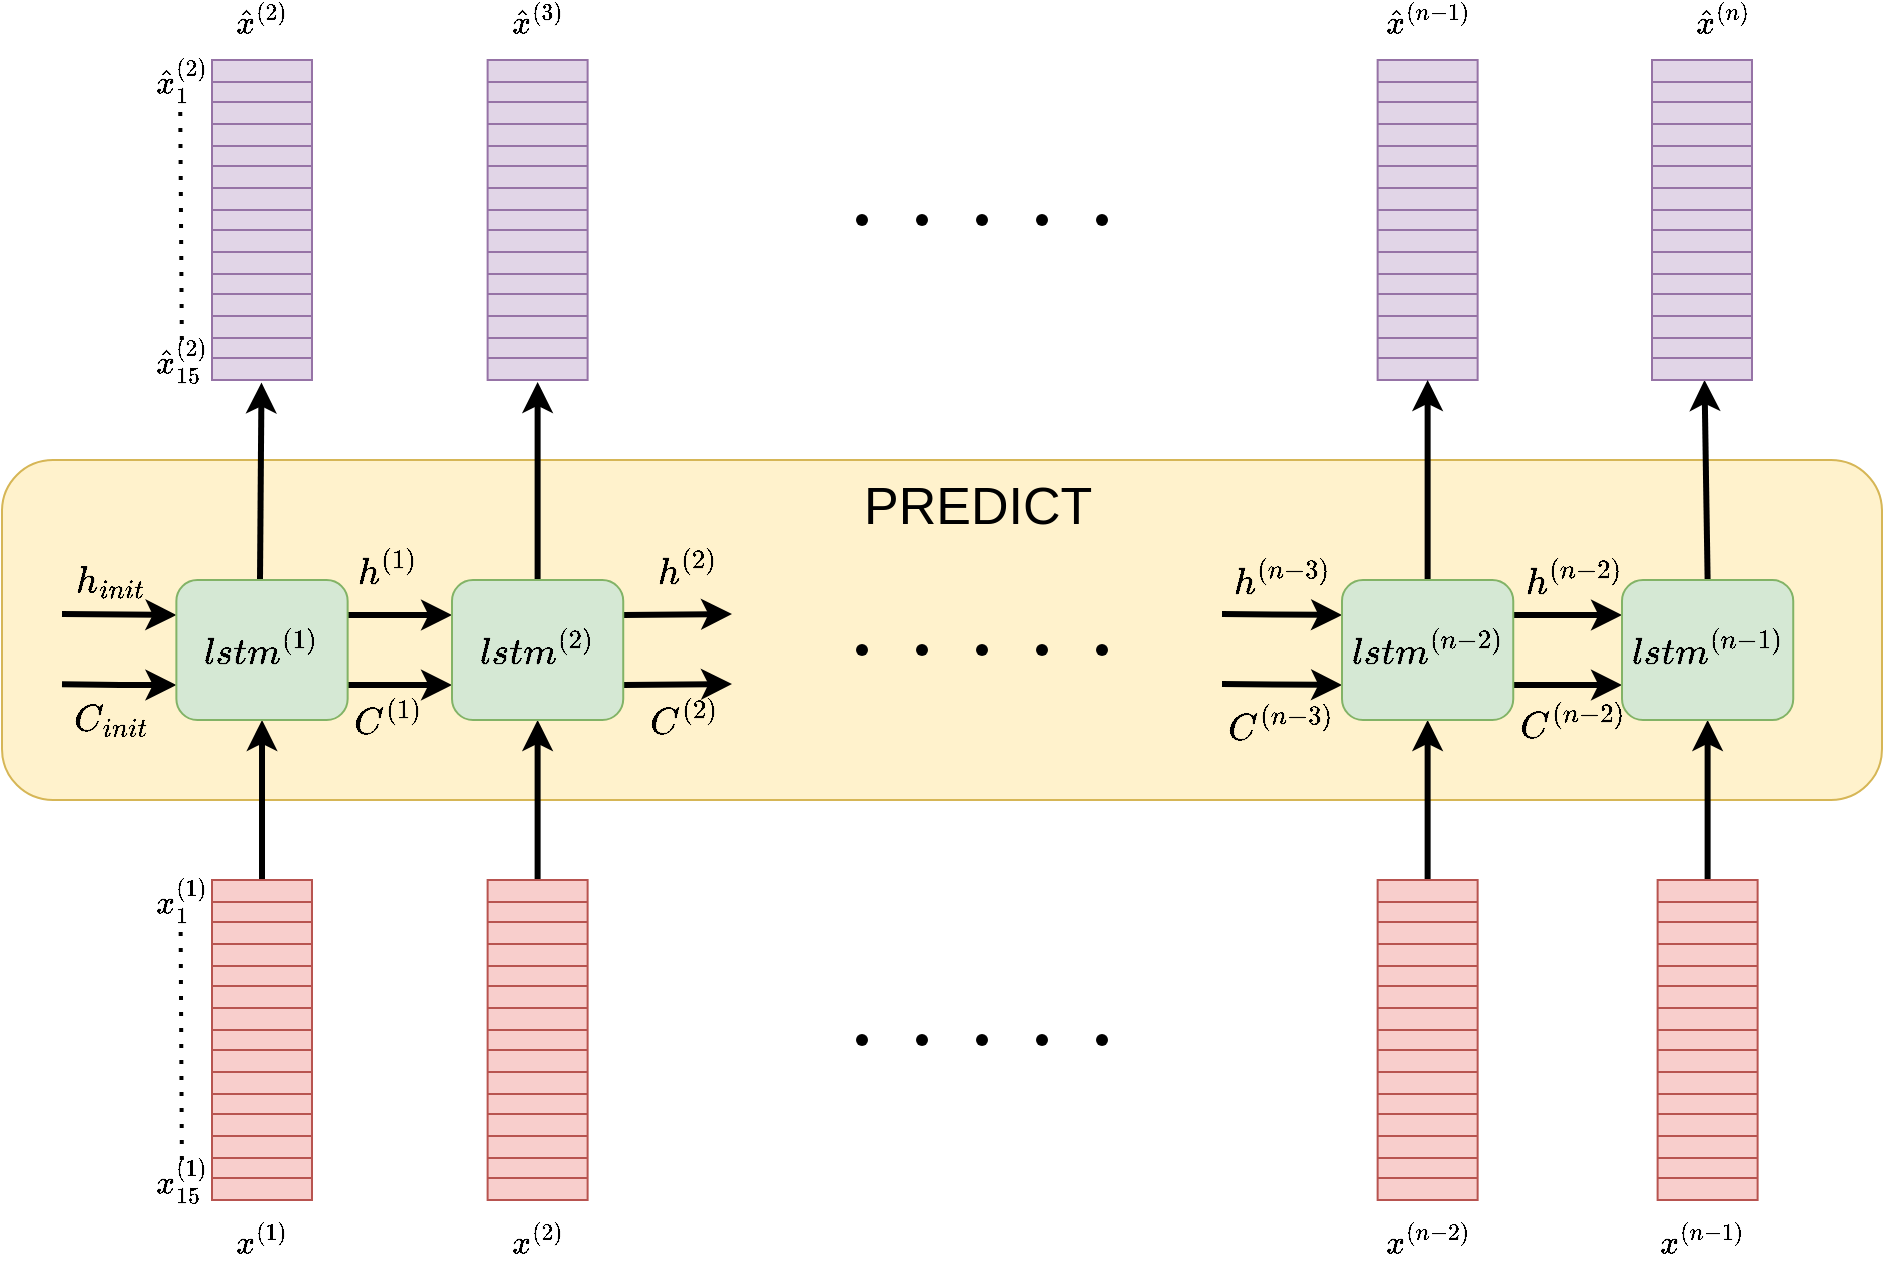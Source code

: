 <mxfile version="18.0.6" type="device"><diagram name="Page-1" id="edf60f1a-56cd-e834-aa8a-f176f3a09ee4"><mxGraphModel dx="1995" dy="1238" grid="1" gridSize="10" guides="1" tooltips="1" connect="1" arrows="1" fold="1" page="1" pageScale="1" pageWidth="1100" pageHeight="850" background="none" math="1" shadow="0"><root><mxCell id="0"/><mxCell id="1" parent="0"/><mxCell id="K9HZkrbn3-RnlMzPygAK-2" value="&lt;font style=&quot;font-size: 26px&quot;&gt;&amp;nbsp; &amp;nbsp; &amp;nbsp;PREDICT&lt;br&gt;&lt;br&gt;&lt;br&gt;&lt;br&gt;&lt;br&gt;&lt;/font&gt;" style="rounded=1;whiteSpace=wrap;html=1;fillColor=#fff2cc;strokeColor=#d6b656;connectable=0;" parent="1" vertex="1"><mxGeometry x="80" y="430" width="940" height="170" as="geometry"/></mxCell><mxCell id="83qqZw05ufi5H7MGDvG--5" style="edgeStyle=orthogonalEdgeStyle;rounded=0;orthogonalLoop=1;jettySize=auto;html=1;entryX=0.5;entryY=1;entryDx=0;entryDy=0;startArrow=none;startFill=0;endArrow=classic;endFill=1;strokeWidth=3;" parent="1" source="K9HZkrbn3-RnlMzPygAK-112" target="83qqZw05ufi5H7MGDvG--3" edge="1"><mxGeometry relative="1" as="geometry"/></mxCell><mxCell id="K9HZkrbn3-RnlMzPygAK-112" value="" style="shape=table;html=1;whiteSpace=wrap;startSize=0;container=1;collapsible=0;childLayout=tableLayout;rounded=1;shadow=0;fontSize=14;fillColor=#f8cecc;strokeColor=#b85450;" parent="1" vertex="1"><mxGeometry x="185" y="640" width="50" height="160" as="geometry"/></mxCell><mxCell id="K9HZkrbn3-RnlMzPygAK-113" value="" style="shape=partialRectangle;html=1;whiteSpace=wrap;collapsible=0;dropTarget=0;pointerEvents=0;fillColor=none;top=0;left=0;bottom=0;right=0;points=[[0,0.5],[1,0.5]];portConstraint=eastwest;rounded=1;shadow=0;fontSize=14;" parent="K9HZkrbn3-RnlMzPygAK-112" vertex="1"><mxGeometry width="50" height="11" as="geometry"/></mxCell><mxCell id="K9HZkrbn3-RnlMzPygAK-114" value="" style="shape=partialRectangle;html=1;whiteSpace=wrap;connectable=0;fillColor=none;top=0;left=0;bottom=0;right=0;overflow=hidden;pointerEvents=1;rounded=1;shadow=0;fontSize=14;" parent="K9HZkrbn3-RnlMzPygAK-113" vertex="1"><mxGeometry width="50" height="11" as="geometry"><mxRectangle width="50" height="11" as="alternateBounds"/></mxGeometry></mxCell><mxCell id="K9HZkrbn3-RnlMzPygAK-117" value="" style="shape=partialRectangle;html=1;whiteSpace=wrap;collapsible=0;dropTarget=0;pointerEvents=0;fillColor=none;top=0;left=0;bottom=0;right=0;points=[[0,0.5],[1,0.5]];portConstraint=eastwest;rounded=1;shadow=0;fontSize=14;" parent="K9HZkrbn3-RnlMzPygAK-112" vertex="1"><mxGeometry y="11" width="50" height="10" as="geometry"/></mxCell><mxCell id="K9HZkrbn3-RnlMzPygAK-118" value="" style="shape=partialRectangle;html=1;whiteSpace=wrap;connectable=0;fillColor=none;top=0;left=0;bottom=0;right=0;overflow=hidden;pointerEvents=1;rounded=1;shadow=0;fontSize=14;" parent="K9HZkrbn3-RnlMzPygAK-117" vertex="1"><mxGeometry width="50" height="10" as="geometry"><mxRectangle width="50" height="10" as="alternateBounds"/></mxGeometry></mxCell><mxCell id="K9HZkrbn3-RnlMzPygAK-121" value="" style="shape=partialRectangle;html=1;whiteSpace=wrap;collapsible=0;dropTarget=0;pointerEvents=0;fillColor=none;top=0;left=0;bottom=0;right=0;points=[[0,0.5],[1,0.5]];portConstraint=eastwest;rounded=1;shadow=0;fontSize=14;" parent="K9HZkrbn3-RnlMzPygAK-112" vertex="1"><mxGeometry y="21" width="50" height="11" as="geometry"/></mxCell><mxCell id="K9HZkrbn3-RnlMzPygAK-122" value="" style="shape=partialRectangle;html=1;whiteSpace=wrap;connectable=0;fillColor=none;top=0;left=0;bottom=0;right=0;overflow=hidden;pointerEvents=1;rounded=1;shadow=0;fontSize=14;" parent="K9HZkrbn3-RnlMzPygAK-121" vertex="1"><mxGeometry width="50" height="11" as="geometry"><mxRectangle width="50" height="11" as="alternateBounds"/></mxGeometry></mxCell><mxCell id="K9HZkrbn3-RnlMzPygAK-125" style="shape=partialRectangle;html=1;whiteSpace=wrap;collapsible=0;dropTarget=0;pointerEvents=0;fillColor=none;top=0;left=0;bottom=0;right=0;points=[[0,0.5],[1,0.5]];portConstraint=eastwest;rounded=1;shadow=0;fontSize=14;" parent="K9HZkrbn3-RnlMzPygAK-112" vertex="1"><mxGeometry y="32" width="50" height="11" as="geometry"/></mxCell><mxCell id="K9HZkrbn3-RnlMzPygAK-126" style="shape=partialRectangle;html=1;whiteSpace=wrap;connectable=0;fillColor=none;top=0;left=0;bottom=0;right=0;overflow=hidden;pointerEvents=1;rounded=1;shadow=0;fontSize=14;" parent="K9HZkrbn3-RnlMzPygAK-125" vertex="1"><mxGeometry width="50" height="11" as="geometry"><mxRectangle width="50" height="11" as="alternateBounds"/></mxGeometry></mxCell><mxCell id="K9HZkrbn3-RnlMzPygAK-127" style="shape=partialRectangle;html=1;whiteSpace=wrap;collapsible=0;dropTarget=0;pointerEvents=0;fillColor=none;top=0;left=0;bottom=0;right=0;points=[[0,0.5],[1,0.5]];portConstraint=eastwest;rounded=1;shadow=0;fontSize=14;" parent="K9HZkrbn3-RnlMzPygAK-112" vertex="1"><mxGeometry y="43" width="50" height="10" as="geometry"/></mxCell><mxCell id="K9HZkrbn3-RnlMzPygAK-128" style="shape=partialRectangle;html=1;whiteSpace=wrap;connectable=0;fillColor=none;top=0;left=0;bottom=0;right=0;overflow=hidden;pointerEvents=1;rounded=1;shadow=0;fontSize=14;" parent="K9HZkrbn3-RnlMzPygAK-127" vertex="1"><mxGeometry width="50" height="10" as="geometry"><mxRectangle width="50" height="10" as="alternateBounds"/></mxGeometry></mxCell><mxCell id="K9HZkrbn3-RnlMzPygAK-129" style="shape=partialRectangle;html=1;whiteSpace=wrap;collapsible=0;dropTarget=0;pointerEvents=0;fillColor=none;top=0;left=0;bottom=0;right=0;points=[[0,0.5],[1,0.5]];portConstraint=eastwest;rounded=1;shadow=0;fontSize=14;" parent="K9HZkrbn3-RnlMzPygAK-112" vertex="1"><mxGeometry y="53" width="50" height="11" as="geometry"/></mxCell><mxCell id="K9HZkrbn3-RnlMzPygAK-130" style="shape=partialRectangle;html=1;whiteSpace=wrap;connectable=0;fillColor=none;top=0;left=0;bottom=0;right=0;overflow=hidden;pointerEvents=1;rounded=1;shadow=0;fontSize=14;" parent="K9HZkrbn3-RnlMzPygAK-129" vertex="1"><mxGeometry width="50" height="11" as="geometry"><mxRectangle width="50" height="11" as="alternateBounds"/></mxGeometry></mxCell><mxCell id="K9HZkrbn3-RnlMzPygAK-131" style="shape=partialRectangle;html=1;whiteSpace=wrap;collapsible=0;dropTarget=0;pointerEvents=0;fillColor=none;top=0;left=0;bottom=0;right=0;points=[[0,0.5],[1,0.5]];portConstraint=eastwest;rounded=1;shadow=0;fontSize=14;" parent="K9HZkrbn3-RnlMzPygAK-112" vertex="1"><mxGeometry y="64" width="50" height="11" as="geometry"/></mxCell><mxCell id="K9HZkrbn3-RnlMzPygAK-132" style="shape=partialRectangle;html=1;whiteSpace=wrap;connectable=0;fillColor=none;top=0;left=0;bottom=0;right=0;overflow=hidden;pointerEvents=1;rounded=1;shadow=0;fontSize=14;" parent="K9HZkrbn3-RnlMzPygAK-131" vertex="1"><mxGeometry width="50" height="11" as="geometry"><mxRectangle width="50" height="11" as="alternateBounds"/></mxGeometry></mxCell><mxCell id="K9HZkrbn3-RnlMzPygAK-133" style="shape=partialRectangle;html=1;whiteSpace=wrap;collapsible=0;dropTarget=0;pointerEvents=0;fillColor=none;top=0;left=0;bottom=0;right=0;points=[[0,0.5],[1,0.5]];portConstraint=eastwest;rounded=1;shadow=0;fontSize=14;" parent="K9HZkrbn3-RnlMzPygAK-112" vertex="1"><mxGeometry y="75" width="50" height="10" as="geometry"/></mxCell><mxCell id="K9HZkrbn3-RnlMzPygAK-134" style="shape=partialRectangle;html=1;whiteSpace=wrap;connectable=0;fillColor=none;top=0;left=0;bottom=0;right=0;overflow=hidden;pointerEvents=1;rounded=1;shadow=0;fontSize=14;" parent="K9HZkrbn3-RnlMzPygAK-133" vertex="1"><mxGeometry width="50" height="10" as="geometry"><mxRectangle width="50" height="10" as="alternateBounds"/></mxGeometry></mxCell><mxCell id="K9HZkrbn3-RnlMzPygAK-135" style="shape=partialRectangle;html=1;whiteSpace=wrap;collapsible=0;dropTarget=0;pointerEvents=0;fillColor=none;top=0;left=0;bottom=0;right=0;points=[[0,0.5],[1,0.5]];portConstraint=eastwest;rounded=1;shadow=0;fontSize=14;" parent="K9HZkrbn3-RnlMzPygAK-112" vertex="1"><mxGeometry y="85" width="50" height="11" as="geometry"/></mxCell><mxCell id="K9HZkrbn3-RnlMzPygAK-136" style="shape=partialRectangle;html=1;whiteSpace=wrap;connectable=0;fillColor=none;top=0;left=0;bottom=0;right=0;overflow=hidden;pointerEvents=1;rounded=1;shadow=0;fontSize=14;" parent="K9HZkrbn3-RnlMzPygAK-135" vertex="1"><mxGeometry width="50" height="11" as="geometry"><mxRectangle width="50" height="11" as="alternateBounds"/></mxGeometry></mxCell><mxCell id="K9HZkrbn3-RnlMzPygAK-137" style="shape=partialRectangle;html=1;whiteSpace=wrap;collapsible=0;dropTarget=0;pointerEvents=0;fillColor=none;top=0;left=0;bottom=0;right=0;points=[[0,0.5],[1,0.5]];portConstraint=eastwest;rounded=1;shadow=0;fontSize=14;" parent="K9HZkrbn3-RnlMzPygAK-112" vertex="1"><mxGeometry y="96" width="50" height="11" as="geometry"/></mxCell><mxCell id="K9HZkrbn3-RnlMzPygAK-138" style="shape=partialRectangle;html=1;whiteSpace=wrap;connectable=0;fillColor=none;top=0;left=0;bottom=0;right=0;overflow=hidden;pointerEvents=1;rounded=1;shadow=0;fontSize=14;" parent="K9HZkrbn3-RnlMzPygAK-137" vertex="1"><mxGeometry width="50" height="11" as="geometry"><mxRectangle width="50" height="11" as="alternateBounds"/></mxGeometry></mxCell><mxCell id="K9HZkrbn3-RnlMzPygAK-139" style="shape=partialRectangle;html=1;whiteSpace=wrap;collapsible=0;dropTarget=0;pointerEvents=0;fillColor=none;top=0;left=0;bottom=0;right=0;points=[[0,0.5],[1,0.5]];portConstraint=eastwest;rounded=1;shadow=0;fontSize=14;" parent="K9HZkrbn3-RnlMzPygAK-112" vertex="1"><mxGeometry y="107" width="50" height="10" as="geometry"/></mxCell><mxCell id="K9HZkrbn3-RnlMzPygAK-140" style="shape=partialRectangle;html=1;whiteSpace=wrap;connectable=0;fillColor=none;top=0;left=0;bottom=0;right=0;overflow=hidden;pointerEvents=1;rounded=1;shadow=0;fontSize=14;" parent="K9HZkrbn3-RnlMzPygAK-139" vertex="1"><mxGeometry width="50" height="10" as="geometry"><mxRectangle width="50" height="10" as="alternateBounds"/></mxGeometry></mxCell><mxCell id="K9HZkrbn3-RnlMzPygAK-141" style="shape=partialRectangle;html=1;whiteSpace=wrap;collapsible=0;dropTarget=0;pointerEvents=0;fillColor=none;top=0;left=0;bottom=0;right=0;points=[[0,0.5],[1,0.5]];portConstraint=eastwest;rounded=1;shadow=0;fontSize=14;" parent="K9HZkrbn3-RnlMzPygAK-112" vertex="1"><mxGeometry y="117" width="50" height="11" as="geometry"/></mxCell><mxCell id="K9HZkrbn3-RnlMzPygAK-142" style="shape=partialRectangle;html=1;whiteSpace=wrap;connectable=0;fillColor=none;top=0;left=0;bottom=0;right=0;overflow=hidden;pointerEvents=1;rounded=1;shadow=0;fontSize=14;" parent="K9HZkrbn3-RnlMzPygAK-141" vertex="1"><mxGeometry width="50" height="11" as="geometry"><mxRectangle width="50" height="11" as="alternateBounds"/></mxGeometry></mxCell><mxCell id="K9HZkrbn3-RnlMzPygAK-143" style="shape=partialRectangle;html=1;whiteSpace=wrap;collapsible=0;dropTarget=0;pointerEvents=0;fillColor=none;top=0;left=0;bottom=0;right=0;points=[[0,0.5],[1,0.5]];portConstraint=eastwest;rounded=1;shadow=0;fontSize=14;" parent="K9HZkrbn3-RnlMzPygAK-112" vertex="1"><mxGeometry y="128" width="50" height="11" as="geometry"/></mxCell><mxCell id="K9HZkrbn3-RnlMzPygAK-144" style="shape=partialRectangle;html=1;whiteSpace=wrap;connectable=0;fillColor=none;top=0;left=0;bottom=0;right=0;overflow=hidden;pointerEvents=1;rounded=1;shadow=0;fontSize=14;" parent="K9HZkrbn3-RnlMzPygAK-143" vertex="1"><mxGeometry width="50" height="11" as="geometry"><mxRectangle width="50" height="11" as="alternateBounds"/></mxGeometry></mxCell><mxCell id="K9HZkrbn3-RnlMzPygAK-145" style="shape=partialRectangle;html=1;whiteSpace=wrap;collapsible=0;dropTarget=0;pointerEvents=0;fillColor=none;top=0;left=0;bottom=0;right=0;points=[[0,0.5],[1,0.5]];portConstraint=eastwest;rounded=1;shadow=0;fontSize=14;" parent="K9HZkrbn3-RnlMzPygAK-112" vertex="1"><mxGeometry y="139" width="50" height="10" as="geometry"/></mxCell><mxCell id="K9HZkrbn3-RnlMzPygAK-146" style="shape=partialRectangle;html=1;whiteSpace=wrap;connectable=0;fillColor=none;top=0;left=0;bottom=0;right=0;overflow=hidden;pointerEvents=1;rounded=1;shadow=0;fontSize=14;" parent="K9HZkrbn3-RnlMzPygAK-145" vertex="1"><mxGeometry width="50" height="10" as="geometry"><mxRectangle width="50" height="10" as="alternateBounds"/></mxGeometry></mxCell><mxCell id="K9HZkrbn3-RnlMzPygAK-147" style="shape=partialRectangle;html=1;whiteSpace=wrap;collapsible=0;dropTarget=0;pointerEvents=0;fillColor=none;top=0;left=0;bottom=0;right=0;points=[[0,0.5],[1,0.5]];portConstraint=eastwest;rounded=1;shadow=0;fontSize=14;" parent="K9HZkrbn3-RnlMzPygAK-112" vertex="1"><mxGeometry y="149" width="50" height="11" as="geometry"/></mxCell><mxCell id="K9HZkrbn3-RnlMzPygAK-148" style="shape=partialRectangle;html=1;whiteSpace=wrap;connectable=0;fillColor=none;top=0;left=0;bottom=0;right=0;overflow=hidden;pointerEvents=1;rounded=1;shadow=0;fontSize=14;" parent="K9HZkrbn3-RnlMzPygAK-147" vertex="1"><mxGeometry width="50" height="11" as="geometry"><mxRectangle width="50" height="11" as="alternateBounds"/></mxGeometry></mxCell><mxCell id="83qqZw05ufi5H7MGDvG--8" style="edgeStyle=orthogonalEdgeStyle;rounded=0;orthogonalLoop=1;jettySize=auto;html=1;entryX=0.5;entryY=1;entryDx=0;entryDy=0;startArrow=none;startFill=0;endArrow=classic;endFill=1;strokeWidth=3;" parent="1" source="K9HZkrbn3-RnlMzPygAK-150" target="83qqZw05ufi5H7MGDvG--7" edge="1"><mxGeometry relative="1" as="geometry"/></mxCell><mxCell id="K9HZkrbn3-RnlMzPygAK-150" value="" style="shape=table;html=1;whiteSpace=wrap;startSize=0;container=1;collapsible=0;childLayout=tableLayout;rounded=1;shadow=0;fontSize=14;fillColor=#f8cecc;strokeColor=#b85450;" parent="1" vertex="1"><mxGeometry x="322.81" y="640" width="50" height="160" as="geometry"/></mxCell><mxCell id="K9HZkrbn3-RnlMzPygAK-151" value="" style="shape=partialRectangle;html=1;whiteSpace=wrap;collapsible=0;dropTarget=0;pointerEvents=0;fillColor=none;top=0;left=0;bottom=0;right=0;points=[[0,0.5],[1,0.5]];portConstraint=eastwest;rounded=1;shadow=0;fontSize=14;" parent="K9HZkrbn3-RnlMzPygAK-150" vertex="1"><mxGeometry width="50" height="11" as="geometry"/></mxCell><mxCell id="K9HZkrbn3-RnlMzPygAK-152" value="" style="shape=partialRectangle;html=1;whiteSpace=wrap;connectable=0;fillColor=none;top=0;left=0;bottom=0;right=0;overflow=hidden;pointerEvents=1;rounded=1;shadow=0;fontSize=14;" parent="K9HZkrbn3-RnlMzPygAK-151" vertex="1"><mxGeometry width="50" height="11" as="geometry"><mxRectangle width="50" height="11" as="alternateBounds"/></mxGeometry></mxCell><mxCell id="K9HZkrbn3-RnlMzPygAK-153" value="" style="shape=partialRectangle;html=1;whiteSpace=wrap;collapsible=0;dropTarget=0;pointerEvents=0;fillColor=none;top=0;left=0;bottom=0;right=0;points=[[0,0.5],[1,0.5]];portConstraint=eastwest;rounded=1;shadow=0;fontSize=14;" parent="K9HZkrbn3-RnlMzPygAK-150" vertex="1"><mxGeometry y="11" width="50" height="10" as="geometry"/></mxCell><mxCell id="K9HZkrbn3-RnlMzPygAK-154" value="" style="shape=partialRectangle;html=1;whiteSpace=wrap;connectable=0;fillColor=none;top=0;left=0;bottom=0;right=0;overflow=hidden;pointerEvents=1;rounded=1;shadow=0;fontSize=14;" parent="K9HZkrbn3-RnlMzPygAK-153" vertex="1"><mxGeometry width="50" height="10" as="geometry"><mxRectangle width="50" height="10" as="alternateBounds"/></mxGeometry></mxCell><mxCell id="K9HZkrbn3-RnlMzPygAK-155" value="" style="shape=partialRectangle;html=1;whiteSpace=wrap;collapsible=0;dropTarget=0;pointerEvents=0;fillColor=none;top=0;left=0;bottom=0;right=0;points=[[0,0.5],[1,0.5]];portConstraint=eastwest;rounded=1;shadow=0;fontSize=14;" parent="K9HZkrbn3-RnlMzPygAK-150" vertex="1"><mxGeometry y="21" width="50" height="11" as="geometry"/></mxCell><mxCell id="K9HZkrbn3-RnlMzPygAK-156" value="" style="shape=partialRectangle;html=1;whiteSpace=wrap;connectable=0;fillColor=none;top=0;left=0;bottom=0;right=0;overflow=hidden;pointerEvents=1;rounded=1;shadow=0;fontSize=14;" parent="K9HZkrbn3-RnlMzPygAK-155" vertex="1"><mxGeometry width="50" height="11" as="geometry"><mxRectangle width="50" height="11" as="alternateBounds"/></mxGeometry></mxCell><mxCell id="K9HZkrbn3-RnlMzPygAK-157" style="shape=partialRectangle;html=1;whiteSpace=wrap;collapsible=0;dropTarget=0;pointerEvents=0;fillColor=none;top=0;left=0;bottom=0;right=0;points=[[0,0.5],[1,0.5]];portConstraint=eastwest;rounded=1;shadow=0;fontSize=14;" parent="K9HZkrbn3-RnlMzPygAK-150" vertex="1"><mxGeometry y="32" width="50" height="11" as="geometry"/></mxCell><mxCell id="K9HZkrbn3-RnlMzPygAK-158" style="shape=partialRectangle;html=1;whiteSpace=wrap;connectable=0;fillColor=none;top=0;left=0;bottom=0;right=0;overflow=hidden;pointerEvents=1;rounded=1;shadow=0;fontSize=14;" parent="K9HZkrbn3-RnlMzPygAK-157" vertex="1"><mxGeometry width="50" height="11" as="geometry"><mxRectangle width="50" height="11" as="alternateBounds"/></mxGeometry></mxCell><mxCell id="K9HZkrbn3-RnlMzPygAK-159" style="shape=partialRectangle;html=1;whiteSpace=wrap;collapsible=0;dropTarget=0;pointerEvents=0;fillColor=none;top=0;left=0;bottom=0;right=0;points=[[0,0.5],[1,0.5]];portConstraint=eastwest;rounded=1;shadow=0;fontSize=14;" parent="K9HZkrbn3-RnlMzPygAK-150" vertex="1"><mxGeometry y="43" width="50" height="10" as="geometry"/></mxCell><mxCell id="K9HZkrbn3-RnlMzPygAK-160" style="shape=partialRectangle;html=1;whiteSpace=wrap;connectable=0;fillColor=none;top=0;left=0;bottom=0;right=0;overflow=hidden;pointerEvents=1;rounded=1;shadow=0;fontSize=14;" parent="K9HZkrbn3-RnlMzPygAK-159" vertex="1"><mxGeometry width="50" height="10" as="geometry"><mxRectangle width="50" height="10" as="alternateBounds"/></mxGeometry></mxCell><mxCell id="K9HZkrbn3-RnlMzPygAK-161" style="shape=partialRectangle;html=1;whiteSpace=wrap;collapsible=0;dropTarget=0;pointerEvents=0;fillColor=none;top=0;left=0;bottom=0;right=0;points=[[0,0.5],[1,0.5]];portConstraint=eastwest;rounded=1;shadow=0;fontSize=14;" parent="K9HZkrbn3-RnlMzPygAK-150" vertex="1"><mxGeometry y="53" width="50" height="11" as="geometry"/></mxCell><mxCell id="K9HZkrbn3-RnlMzPygAK-162" style="shape=partialRectangle;html=1;whiteSpace=wrap;connectable=0;fillColor=none;top=0;left=0;bottom=0;right=0;overflow=hidden;pointerEvents=1;rounded=1;shadow=0;fontSize=14;" parent="K9HZkrbn3-RnlMzPygAK-161" vertex="1"><mxGeometry width="50" height="11" as="geometry"><mxRectangle width="50" height="11" as="alternateBounds"/></mxGeometry></mxCell><mxCell id="K9HZkrbn3-RnlMzPygAK-163" style="shape=partialRectangle;html=1;whiteSpace=wrap;collapsible=0;dropTarget=0;pointerEvents=0;fillColor=none;top=0;left=0;bottom=0;right=0;points=[[0,0.5],[1,0.5]];portConstraint=eastwest;rounded=1;shadow=0;fontSize=14;" parent="K9HZkrbn3-RnlMzPygAK-150" vertex="1"><mxGeometry y="64" width="50" height="11" as="geometry"/></mxCell><mxCell id="K9HZkrbn3-RnlMzPygAK-164" style="shape=partialRectangle;html=1;whiteSpace=wrap;connectable=0;fillColor=none;top=0;left=0;bottom=0;right=0;overflow=hidden;pointerEvents=1;rounded=1;shadow=0;fontSize=14;" parent="K9HZkrbn3-RnlMzPygAK-163" vertex="1"><mxGeometry width="50" height="11" as="geometry"><mxRectangle width="50" height="11" as="alternateBounds"/></mxGeometry></mxCell><mxCell id="K9HZkrbn3-RnlMzPygAK-165" style="shape=partialRectangle;html=1;whiteSpace=wrap;collapsible=0;dropTarget=0;pointerEvents=0;fillColor=none;top=0;left=0;bottom=0;right=0;points=[[0,0.5],[1,0.5]];portConstraint=eastwest;rounded=1;shadow=0;fontSize=14;" parent="K9HZkrbn3-RnlMzPygAK-150" vertex="1"><mxGeometry y="75" width="50" height="10" as="geometry"/></mxCell><mxCell id="K9HZkrbn3-RnlMzPygAK-166" style="shape=partialRectangle;html=1;whiteSpace=wrap;connectable=0;fillColor=none;top=0;left=0;bottom=0;right=0;overflow=hidden;pointerEvents=1;rounded=1;shadow=0;fontSize=14;" parent="K9HZkrbn3-RnlMzPygAK-165" vertex="1"><mxGeometry width="50" height="10" as="geometry"><mxRectangle width="50" height="10" as="alternateBounds"/></mxGeometry></mxCell><mxCell id="K9HZkrbn3-RnlMzPygAK-167" style="shape=partialRectangle;html=1;whiteSpace=wrap;collapsible=0;dropTarget=0;pointerEvents=0;fillColor=none;top=0;left=0;bottom=0;right=0;points=[[0,0.5],[1,0.5]];portConstraint=eastwest;rounded=1;shadow=0;fontSize=14;" parent="K9HZkrbn3-RnlMzPygAK-150" vertex="1"><mxGeometry y="85" width="50" height="11" as="geometry"/></mxCell><mxCell id="K9HZkrbn3-RnlMzPygAK-168" style="shape=partialRectangle;html=1;whiteSpace=wrap;connectable=0;fillColor=none;top=0;left=0;bottom=0;right=0;overflow=hidden;pointerEvents=1;rounded=1;shadow=0;fontSize=14;" parent="K9HZkrbn3-RnlMzPygAK-167" vertex="1"><mxGeometry width="50" height="11" as="geometry"><mxRectangle width="50" height="11" as="alternateBounds"/></mxGeometry></mxCell><mxCell id="K9HZkrbn3-RnlMzPygAK-169" style="shape=partialRectangle;html=1;whiteSpace=wrap;collapsible=0;dropTarget=0;pointerEvents=0;fillColor=none;top=0;left=0;bottom=0;right=0;points=[[0,0.5],[1,0.5]];portConstraint=eastwest;rounded=1;shadow=0;fontSize=14;" parent="K9HZkrbn3-RnlMzPygAK-150" vertex="1"><mxGeometry y="96" width="50" height="11" as="geometry"/></mxCell><mxCell id="K9HZkrbn3-RnlMzPygAK-170" style="shape=partialRectangle;html=1;whiteSpace=wrap;connectable=0;fillColor=none;top=0;left=0;bottom=0;right=0;overflow=hidden;pointerEvents=1;rounded=1;shadow=0;fontSize=14;" parent="K9HZkrbn3-RnlMzPygAK-169" vertex="1"><mxGeometry width="50" height="11" as="geometry"><mxRectangle width="50" height="11" as="alternateBounds"/></mxGeometry></mxCell><mxCell id="K9HZkrbn3-RnlMzPygAK-171" style="shape=partialRectangle;html=1;whiteSpace=wrap;collapsible=0;dropTarget=0;pointerEvents=0;fillColor=none;top=0;left=0;bottom=0;right=0;points=[[0,0.5],[1,0.5]];portConstraint=eastwest;rounded=1;shadow=0;fontSize=14;" parent="K9HZkrbn3-RnlMzPygAK-150" vertex="1"><mxGeometry y="107" width="50" height="10" as="geometry"/></mxCell><mxCell id="K9HZkrbn3-RnlMzPygAK-172" style="shape=partialRectangle;html=1;whiteSpace=wrap;connectable=0;fillColor=none;top=0;left=0;bottom=0;right=0;overflow=hidden;pointerEvents=1;rounded=1;shadow=0;fontSize=14;" parent="K9HZkrbn3-RnlMzPygAK-171" vertex="1"><mxGeometry width="50" height="10" as="geometry"><mxRectangle width="50" height="10" as="alternateBounds"/></mxGeometry></mxCell><mxCell id="K9HZkrbn3-RnlMzPygAK-173" style="shape=partialRectangle;html=1;whiteSpace=wrap;collapsible=0;dropTarget=0;pointerEvents=0;fillColor=none;top=0;left=0;bottom=0;right=0;points=[[0,0.5],[1,0.5]];portConstraint=eastwest;rounded=1;shadow=0;fontSize=14;" parent="K9HZkrbn3-RnlMzPygAK-150" vertex="1"><mxGeometry y="117" width="50" height="11" as="geometry"/></mxCell><mxCell id="K9HZkrbn3-RnlMzPygAK-174" style="shape=partialRectangle;html=1;whiteSpace=wrap;connectable=0;fillColor=none;top=0;left=0;bottom=0;right=0;overflow=hidden;pointerEvents=1;rounded=1;shadow=0;fontSize=14;" parent="K9HZkrbn3-RnlMzPygAK-173" vertex="1"><mxGeometry width="50" height="11" as="geometry"><mxRectangle width="50" height="11" as="alternateBounds"/></mxGeometry></mxCell><mxCell id="K9HZkrbn3-RnlMzPygAK-175" style="shape=partialRectangle;html=1;whiteSpace=wrap;collapsible=0;dropTarget=0;pointerEvents=0;fillColor=none;top=0;left=0;bottom=0;right=0;points=[[0,0.5],[1,0.5]];portConstraint=eastwest;rounded=1;shadow=0;fontSize=14;" parent="K9HZkrbn3-RnlMzPygAK-150" vertex="1"><mxGeometry y="128" width="50" height="11" as="geometry"/></mxCell><mxCell id="K9HZkrbn3-RnlMzPygAK-176" style="shape=partialRectangle;html=1;whiteSpace=wrap;connectable=0;fillColor=none;top=0;left=0;bottom=0;right=0;overflow=hidden;pointerEvents=1;rounded=1;shadow=0;fontSize=14;" parent="K9HZkrbn3-RnlMzPygAK-175" vertex="1"><mxGeometry width="50" height="11" as="geometry"><mxRectangle width="50" height="11" as="alternateBounds"/></mxGeometry></mxCell><mxCell id="K9HZkrbn3-RnlMzPygAK-177" style="shape=partialRectangle;html=1;whiteSpace=wrap;collapsible=0;dropTarget=0;pointerEvents=0;fillColor=none;top=0;left=0;bottom=0;right=0;points=[[0,0.5],[1,0.5]];portConstraint=eastwest;rounded=1;shadow=0;fontSize=14;" parent="K9HZkrbn3-RnlMzPygAK-150" vertex="1"><mxGeometry y="139" width="50" height="10" as="geometry"/></mxCell><mxCell id="K9HZkrbn3-RnlMzPygAK-178" style="shape=partialRectangle;html=1;whiteSpace=wrap;connectable=0;fillColor=none;top=0;left=0;bottom=0;right=0;overflow=hidden;pointerEvents=1;rounded=1;shadow=0;fontSize=14;" parent="K9HZkrbn3-RnlMzPygAK-177" vertex="1"><mxGeometry width="50" height="10" as="geometry"><mxRectangle width="50" height="10" as="alternateBounds"/></mxGeometry></mxCell><mxCell id="K9HZkrbn3-RnlMzPygAK-179" style="shape=partialRectangle;html=1;whiteSpace=wrap;collapsible=0;dropTarget=0;pointerEvents=0;fillColor=none;top=0;left=0;bottom=0;right=0;points=[[0,0.5],[1,0.5]];portConstraint=eastwest;rounded=1;shadow=0;fontSize=14;" parent="K9HZkrbn3-RnlMzPygAK-150" vertex="1"><mxGeometry y="149" width="50" height="11" as="geometry"/></mxCell><mxCell id="K9HZkrbn3-RnlMzPygAK-180" style="shape=partialRectangle;html=1;whiteSpace=wrap;connectable=0;fillColor=none;top=0;left=0;bottom=0;right=0;overflow=hidden;pointerEvents=1;rounded=1;shadow=0;fontSize=14;" parent="K9HZkrbn3-RnlMzPygAK-179" vertex="1"><mxGeometry width="50" height="11" as="geometry"><mxRectangle width="50" height="11" as="alternateBounds"/></mxGeometry></mxCell><mxCell id="83qqZw05ufi5H7MGDvG--23" style="edgeStyle=orthogonalEdgeStyle;rounded=0;orthogonalLoop=1;jettySize=auto;html=1;entryX=0.5;entryY=1;entryDx=0;entryDy=0;fontSize=26;startArrow=none;startFill=0;endArrow=classic;endFill=1;strokeWidth=3;" parent="1" source="K9HZkrbn3-RnlMzPygAK-181" target="83qqZw05ufi5H7MGDvG--18" edge="1"><mxGeometry relative="1" as="geometry"/></mxCell><mxCell id="K9HZkrbn3-RnlMzPygAK-181" value="" style="shape=table;html=1;whiteSpace=wrap;startSize=0;container=1;collapsible=0;childLayout=tableLayout;rounded=1;shadow=0;fontSize=14;fillColor=#f8cecc;strokeColor=#b85450;" parent="1" vertex="1"><mxGeometry x="767.82" y="640" width="50" height="160" as="geometry"/></mxCell><mxCell id="K9HZkrbn3-RnlMzPygAK-182" value="" style="shape=partialRectangle;html=1;whiteSpace=wrap;collapsible=0;dropTarget=0;pointerEvents=0;fillColor=none;top=0;left=0;bottom=0;right=0;points=[[0,0.5],[1,0.5]];portConstraint=eastwest;rounded=1;shadow=0;fontSize=14;" parent="K9HZkrbn3-RnlMzPygAK-181" vertex="1"><mxGeometry width="50" height="11" as="geometry"/></mxCell><mxCell id="K9HZkrbn3-RnlMzPygAK-183" value="" style="shape=partialRectangle;html=1;whiteSpace=wrap;connectable=0;fillColor=none;top=0;left=0;bottom=0;right=0;overflow=hidden;pointerEvents=1;rounded=1;shadow=0;fontSize=14;" parent="K9HZkrbn3-RnlMzPygAK-182" vertex="1"><mxGeometry width="50" height="11" as="geometry"><mxRectangle width="50" height="11" as="alternateBounds"/></mxGeometry></mxCell><mxCell id="K9HZkrbn3-RnlMzPygAK-184" value="" style="shape=partialRectangle;html=1;whiteSpace=wrap;collapsible=0;dropTarget=0;pointerEvents=0;fillColor=none;top=0;left=0;bottom=0;right=0;points=[[0,0.5],[1,0.5]];portConstraint=eastwest;rounded=1;shadow=0;fontSize=14;" parent="K9HZkrbn3-RnlMzPygAK-181" vertex="1"><mxGeometry y="11" width="50" height="10" as="geometry"/></mxCell><mxCell id="K9HZkrbn3-RnlMzPygAK-185" value="" style="shape=partialRectangle;html=1;whiteSpace=wrap;connectable=0;fillColor=none;top=0;left=0;bottom=0;right=0;overflow=hidden;pointerEvents=1;rounded=1;shadow=0;fontSize=14;" parent="K9HZkrbn3-RnlMzPygAK-184" vertex="1"><mxGeometry width="50" height="10" as="geometry"><mxRectangle width="50" height="10" as="alternateBounds"/></mxGeometry></mxCell><mxCell id="K9HZkrbn3-RnlMzPygAK-186" value="" style="shape=partialRectangle;html=1;whiteSpace=wrap;collapsible=0;dropTarget=0;pointerEvents=0;fillColor=none;top=0;left=0;bottom=0;right=0;points=[[0,0.5],[1,0.5]];portConstraint=eastwest;rounded=1;shadow=0;fontSize=14;" parent="K9HZkrbn3-RnlMzPygAK-181" vertex="1"><mxGeometry y="21" width="50" height="11" as="geometry"/></mxCell><mxCell id="K9HZkrbn3-RnlMzPygAK-187" value="" style="shape=partialRectangle;html=1;whiteSpace=wrap;connectable=0;fillColor=none;top=0;left=0;bottom=0;right=0;overflow=hidden;pointerEvents=1;rounded=1;shadow=0;fontSize=14;" parent="K9HZkrbn3-RnlMzPygAK-186" vertex="1"><mxGeometry width="50" height="11" as="geometry"><mxRectangle width="50" height="11" as="alternateBounds"/></mxGeometry></mxCell><mxCell id="K9HZkrbn3-RnlMzPygAK-188" style="shape=partialRectangle;html=1;whiteSpace=wrap;collapsible=0;dropTarget=0;pointerEvents=0;fillColor=none;top=0;left=0;bottom=0;right=0;points=[[0,0.5],[1,0.5]];portConstraint=eastwest;rounded=1;shadow=0;fontSize=14;" parent="K9HZkrbn3-RnlMzPygAK-181" vertex="1"><mxGeometry y="32" width="50" height="11" as="geometry"/></mxCell><mxCell id="K9HZkrbn3-RnlMzPygAK-189" style="shape=partialRectangle;html=1;whiteSpace=wrap;connectable=0;fillColor=none;top=0;left=0;bottom=0;right=0;overflow=hidden;pointerEvents=1;rounded=1;shadow=0;fontSize=14;" parent="K9HZkrbn3-RnlMzPygAK-188" vertex="1"><mxGeometry width="50" height="11" as="geometry"><mxRectangle width="50" height="11" as="alternateBounds"/></mxGeometry></mxCell><mxCell id="K9HZkrbn3-RnlMzPygAK-190" style="shape=partialRectangle;html=1;whiteSpace=wrap;collapsible=0;dropTarget=0;pointerEvents=0;fillColor=none;top=0;left=0;bottom=0;right=0;points=[[0,0.5],[1,0.5]];portConstraint=eastwest;rounded=1;shadow=0;fontSize=14;" parent="K9HZkrbn3-RnlMzPygAK-181" vertex="1"><mxGeometry y="43" width="50" height="10" as="geometry"/></mxCell><mxCell id="K9HZkrbn3-RnlMzPygAK-191" style="shape=partialRectangle;html=1;whiteSpace=wrap;connectable=0;fillColor=none;top=0;left=0;bottom=0;right=0;overflow=hidden;pointerEvents=1;rounded=1;shadow=0;fontSize=14;" parent="K9HZkrbn3-RnlMzPygAK-190" vertex="1"><mxGeometry width="50" height="10" as="geometry"><mxRectangle width="50" height="10" as="alternateBounds"/></mxGeometry></mxCell><mxCell id="K9HZkrbn3-RnlMzPygAK-192" style="shape=partialRectangle;html=1;whiteSpace=wrap;collapsible=0;dropTarget=0;pointerEvents=0;fillColor=none;top=0;left=0;bottom=0;right=0;points=[[0,0.5],[1,0.5]];portConstraint=eastwest;rounded=1;shadow=0;fontSize=14;" parent="K9HZkrbn3-RnlMzPygAK-181" vertex="1"><mxGeometry y="53" width="50" height="11" as="geometry"/></mxCell><mxCell id="K9HZkrbn3-RnlMzPygAK-193" style="shape=partialRectangle;html=1;whiteSpace=wrap;connectable=0;fillColor=none;top=0;left=0;bottom=0;right=0;overflow=hidden;pointerEvents=1;rounded=1;shadow=0;fontSize=14;" parent="K9HZkrbn3-RnlMzPygAK-192" vertex="1"><mxGeometry width="50" height="11" as="geometry"><mxRectangle width="50" height="11" as="alternateBounds"/></mxGeometry></mxCell><mxCell id="K9HZkrbn3-RnlMzPygAK-194" style="shape=partialRectangle;html=1;whiteSpace=wrap;collapsible=0;dropTarget=0;pointerEvents=0;fillColor=none;top=0;left=0;bottom=0;right=0;points=[[0,0.5],[1,0.5]];portConstraint=eastwest;rounded=1;shadow=0;fontSize=14;" parent="K9HZkrbn3-RnlMzPygAK-181" vertex="1"><mxGeometry y="64" width="50" height="11" as="geometry"/></mxCell><mxCell id="K9HZkrbn3-RnlMzPygAK-195" style="shape=partialRectangle;html=1;whiteSpace=wrap;connectable=0;fillColor=none;top=0;left=0;bottom=0;right=0;overflow=hidden;pointerEvents=1;rounded=1;shadow=0;fontSize=14;" parent="K9HZkrbn3-RnlMzPygAK-194" vertex="1"><mxGeometry width="50" height="11" as="geometry"><mxRectangle width="50" height="11" as="alternateBounds"/></mxGeometry></mxCell><mxCell id="K9HZkrbn3-RnlMzPygAK-196" style="shape=partialRectangle;html=1;whiteSpace=wrap;collapsible=0;dropTarget=0;pointerEvents=0;fillColor=none;top=0;left=0;bottom=0;right=0;points=[[0,0.5],[1,0.5]];portConstraint=eastwest;rounded=1;shadow=0;fontSize=14;" parent="K9HZkrbn3-RnlMzPygAK-181" vertex="1"><mxGeometry y="75" width="50" height="10" as="geometry"/></mxCell><mxCell id="K9HZkrbn3-RnlMzPygAK-197" style="shape=partialRectangle;html=1;whiteSpace=wrap;connectable=0;fillColor=none;top=0;left=0;bottom=0;right=0;overflow=hidden;pointerEvents=1;rounded=1;shadow=0;fontSize=14;" parent="K9HZkrbn3-RnlMzPygAK-196" vertex="1"><mxGeometry width="50" height="10" as="geometry"><mxRectangle width="50" height="10" as="alternateBounds"/></mxGeometry></mxCell><mxCell id="K9HZkrbn3-RnlMzPygAK-198" style="shape=partialRectangle;html=1;whiteSpace=wrap;collapsible=0;dropTarget=0;pointerEvents=0;fillColor=none;top=0;left=0;bottom=0;right=0;points=[[0,0.5],[1,0.5]];portConstraint=eastwest;rounded=1;shadow=0;fontSize=14;" parent="K9HZkrbn3-RnlMzPygAK-181" vertex="1"><mxGeometry y="85" width="50" height="11" as="geometry"/></mxCell><mxCell id="K9HZkrbn3-RnlMzPygAK-199" style="shape=partialRectangle;html=1;whiteSpace=wrap;connectable=0;fillColor=none;top=0;left=0;bottom=0;right=0;overflow=hidden;pointerEvents=1;rounded=1;shadow=0;fontSize=14;" parent="K9HZkrbn3-RnlMzPygAK-198" vertex="1"><mxGeometry width="50" height="11" as="geometry"><mxRectangle width="50" height="11" as="alternateBounds"/></mxGeometry></mxCell><mxCell id="K9HZkrbn3-RnlMzPygAK-200" style="shape=partialRectangle;html=1;whiteSpace=wrap;collapsible=0;dropTarget=0;pointerEvents=0;fillColor=none;top=0;left=0;bottom=0;right=0;points=[[0,0.5],[1,0.5]];portConstraint=eastwest;rounded=1;shadow=0;fontSize=14;" parent="K9HZkrbn3-RnlMzPygAK-181" vertex="1"><mxGeometry y="96" width="50" height="11" as="geometry"/></mxCell><mxCell id="K9HZkrbn3-RnlMzPygAK-201" style="shape=partialRectangle;html=1;whiteSpace=wrap;connectable=0;fillColor=none;top=0;left=0;bottom=0;right=0;overflow=hidden;pointerEvents=1;rounded=1;shadow=0;fontSize=14;" parent="K9HZkrbn3-RnlMzPygAK-200" vertex="1"><mxGeometry width="50" height="11" as="geometry"><mxRectangle width="50" height="11" as="alternateBounds"/></mxGeometry></mxCell><mxCell id="K9HZkrbn3-RnlMzPygAK-202" style="shape=partialRectangle;html=1;whiteSpace=wrap;collapsible=0;dropTarget=0;pointerEvents=0;fillColor=none;top=0;left=0;bottom=0;right=0;points=[[0,0.5],[1,0.5]];portConstraint=eastwest;rounded=1;shadow=0;fontSize=14;" parent="K9HZkrbn3-RnlMzPygAK-181" vertex="1"><mxGeometry y="107" width="50" height="10" as="geometry"/></mxCell><mxCell id="K9HZkrbn3-RnlMzPygAK-203" style="shape=partialRectangle;html=1;whiteSpace=wrap;connectable=0;fillColor=none;top=0;left=0;bottom=0;right=0;overflow=hidden;pointerEvents=1;rounded=1;shadow=0;fontSize=14;" parent="K9HZkrbn3-RnlMzPygAK-202" vertex="1"><mxGeometry width="50" height="10" as="geometry"><mxRectangle width="50" height="10" as="alternateBounds"/></mxGeometry></mxCell><mxCell id="K9HZkrbn3-RnlMzPygAK-204" style="shape=partialRectangle;html=1;whiteSpace=wrap;collapsible=0;dropTarget=0;pointerEvents=0;fillColor=none;top=0;left=0;bottom=0;right=0;points=[[0,0.5],[1,0.5]];portConstraint=eastwest;rounded=1;shadow=0;fontSize=14;" parent="K9HZkrbn3-RnlMzPygAK-181" vertex="1"><mxGeometry y="117" width="50" height="11" as="geometry"/></mxCell><mxCell id="K9HZkrbn3-RnlMzPygAK-205" style="shape=partialRectangle;html=1;whiteSpace=wrap;connectable=0;fillColor=none;top=0;left=0;bottom=0;right=0;overflow=hidden;pointerEvents=1;rounded=1;shadow=0;fontSize=14;" parent="K9HZkrbn3-RnlMzPygAK-204" vertex="1"><mxGeometry width="50" height="11" as="geometry"><mxRectangle width="50" height="11" as="alternateBounds"/></mxGeometry></mxCell><mxCell id="K9HZkrbn3-RnlMzPygAK-206" style="shape=partialRectangle;html=1;whiteSpace=wrap;collapsible=0;dropTarget=0;pointerEvents=0;fillColor=none;top=0;left=0;bottom=0;right=0;points=[[0,0.5],[1,0.5]];portConstraint=eastwest;rounded=1;shadow=0;fontSize=14;" parent="K9HZkrbn3-RnlMzPygAK-181" vertex="1"><mxGeometry y="128" width="50" height="11" as="geometry"/></mxCell><mxCell id="K9HZkrbn3-RnlMzPygAK-207" style="shape=partialRectangle;html=1;whiteSpace=wrap;connectable=0;fillColor=none;top=0;left=0;bottom=0;right=0;overflow=hidden;pointerEvents=1;rounded=1;shadow=0;fontSize=14;" parent="K9HZkrbn3-RnlMzPygAK-206" vertex="1"><mxGeometry width="50" height="11" as="geometry"><mxRectangle width="50" height="11" as="alternateBounds"/></mxGeometry></mxCell><mxCell id="K9HZkrbn3-RnlMzPygAK-208" style="shape=partialRectangle;html=1;whiteSpace=wrap;collapsible=0;dropTarget=0;pointerEvents=0;fillColor=none;top=0;left=0;bottom=0;right=0;points=[[0,0.5],[1,0.5]];portConstraint=eastwest;rounded=1;shadow=0;fontSize=14;" parent="K9HZkrbn3-RnlMzPygAK-181" vertex="1"><mxGeometry y="139" width="50" height="10" as="geometry"/></mxCell><mxCell id="K9HZkrbn3-RnlMzPygAK-209" style="shape=partialRectangle;html=1;whiteSpace=wrap;connectable=0;fillColor=none;top=0;left=0;bottom=0;right=0;overflow=hidden;pointerEvents=1;rounded=1;shadow=0;fontSize=14;" parent="K9HZkrbn3-RnlMzPygAK-208" vertex="1"><mxGeometry width="50" height="10" as="geometry"><mxRectangle width="50" height="10" as="alternateBounds"/></mxGeometry></mxCell><mxCell id="K9HZkrbn3-RnlMzPygAK-210" style="shape=partialRectangle;html=1;whiteSpace=wrap;collapsible=0;dropTarget=0;pointerEvents=0;fillColor=none;top=0;left=0;bottom=0;right=0;points=[[0,0.5],[1,0.5]];portConstraint=eastwest;rounded=1;shadow=0;fontSize=14;" parent="K9HZkrbn3-RnlMzPygAK-181" vertex="1"><mxGeometry y="149" width="50" height="11" as="geometry"/></mxCell><mxCell id="K9HZkrbn3-RnlMzPygAK-211" style="shape=partialRectangle;html=1;whiteSpace=wrap;connectable=0;fillColor=none;top=0;left=0;bottom=0;right=0;overflow=hidden;pointerEvents=1;rounded=1;shadow=0;fontSize=14;" parent="K9HZkrbn3-RnlMzPygAK-210" vertex="1"><mxGeometry width="50" height="11" as="geometry"><mxRectangle width="50" height="11" as="alternateBounds"/></mxGeometry></mxCell><mxCell id="83qqZw05ufi5H7MGDvG--24" style="edgeStyle=orthogonalEdgeStyle;rounded=0;orthogonalLoop=1;jettySize=auto;html=1;entryX=0.5;entryY=1;entryDx=0;entryDy=0;fontSize=26;startArrow=none;startFill=0;endArrow=classic;endFill=1;strokeWidth=3;" parent="1" source="K9HZkrbn3-RnlMzPygAK-212" target="83qqZw05ufi5H7MGDvG--19" edge="1"><mxGeometry relative="1" as="geometry"/></mxCell><mxCell id="K9HZkrbn3-RnlMzPygAK-212" value="" style="shape=table;html=1;whiteSpace=wrap;startSize=0;container=1;collapsible=0;childLayout=tableLayout;rounded=1;shadow=0;fontSize=14;fillColor=#f8cecc;strokeColor=#b85450;" parent="1" vertex="1"><mxGeometry x="907.81" y="640" width="50" height="160" as="geometry"/></mxCell><mxCell id="K9HZkrbn3-RnlMzPygAK-213" value="" style="shape=partialRectangle;html=1;whiteSpace=wrap;collapsible=0;dropTarget=0;pointerEvents=0;fillColor=none;top=0;left=0;bottom=0;right=0;points=[[0,0.5],[1,0.5]];portConstraint=eastwest;rounded=1;shadow=0;fontSize=14;" parent="K9HZkrbn3-RnlMzPygAK-212" vertex="1"><mxGeometry width="50" height="11" as="geometry"/></mxCell><mxCell id="K9HZkrbn3-RnlMzPygAK-214" value="" style="shape=partialRectangle;html=1;whiteSpace=wrap;connectable=0;fillColor=none;top=0;left=0;bottom=0;right=0;overflow=hidden;pointerEvents=1;rounded=1;shadow=0;fontSize=14;" parent="K9HZkrbn3-RnlMzPygAK-213" vertex="1"><mxGeometry width="50" height="11" as="geometry"><mxRectangle width="50" height="11" as="alternateBounds"/></mxGeometry></mxCell><mxCell id="K9HZkrbn3-RnlMzPygAK-215" value="" style="shape=partialRectangle;html=1;whiteSpace=wrap;collapsible=0;dropTarget=0;pointerEvents=0;fillColor=none;top=0;left=0;bottom=0;right=0;points=[[0,0.5],[1,0.5]];portConstraint=eastwest;rounded=1;shadow=0;fontSize=14;" parent="K9HZkrbn3-RnlMzPygAK-212" vertex="1"><mxGeometry y="11" width="50" height="10" as="geometry"/></mxCell><mxCell id="K9HZkrbn3-RnlMzPygAK-216" value="" style="shape=partialRectangle;html=1;whiteSpace=wrap;connectable=0;fillColor=none;top=0;left=0;bottom=0;right=0;overflow=hidden;pointerEvents=1;rounded=1;shadow=0;fontSize=14;" parent="K9HZkrbn3-RnlMzPygAK-215" vertex="1"><mxGeometry width="50" height="10" as="geometry"><mxRectangle width="50" height="10" as="alternateBounds"/></mxGeometry></mxCell><mxCell id="K9HZkrbn3-RnlMzPygAK-217" value="" style="shape=partialRectangle;html=1;whiteSpace=wrap;collapsible=0;dropTarget=0;pointerEvents=0;fillColor=none;top=0;left=0;bottom=0;right=0;points=[[0,0.5],[1,0.5]];portConstraint=eastwest;rounded=1;shadow=0;fontSize=14;" parent="K9HZkrbn3-RnlMzPygAK-212" vertex="1"><mxGeometry y="21" width="50" height="11" as="geometry"/></mxCell><mxCell id="K9HZkrbn3-RnlMzPygAK-218" value="" style="shape=partialRectangle;html=1;whiteSpace=wrap;connectable=0;fillColor=none;top=0;left=0;bottom=0;right=0;overflow=hidden;pointerEvents=1;rounded=1;shadow=0;fontSize=14;" parent="K9HZkrbn3-RnlMzPygAK-217" vertex="1"><mxGeometry width="50" height="11" as="geometry"><mxRectangle width="50" height="11" as="alternateBounds"/></mxGeometry></mxCell><mxCell id="K9HZkrbn3-RnlMzPygAK-219" style="shape=partialRectangle;html=1;whiteSpace=wrap;collapsible=0;dropTarget=0;pointerEvents=0;fillColor=none;top=0;left=0;bottom=0;right=0;points=[[0,0.5],[1,0.5]];portConstraint=eastwest;rounded=1;shadow=0;fontSize=14;" parent="K9HZkrbn3-RnlMzPygAK-212" vertex="1"><mxGeometry y="32" width="50" height="11" as="geometry"/></mxCell><mxCell id="K9HZkrbn3-RnlMzPygAK-220" style="shape=partialRectangle;html=1;whiteSpace=wrap;connectable=0;fillColor=none;top=0;left=0;bottom=0;right=0;overflow=hidden;pointerEvents=1;rounded=1;shadow=0;fontSize=14;" parent="K9HZkrbn3-RnlMzPygAK-219" vertex="1"><mxGeometry width="50" height="11" as="geometry"><mxRectangle width="50" height="11" as="alternateBounds"/></mxGeometry></mxCell><mxCell id="K9HZkrbn3-RnlMzPygAK-221" style="shape=partialRectangle;html=1;whiteSpace=wrap;collapsible=0;dropTarget=0;pointerEvents=0;fillColor=none;top=0;left=0;bottom=0;right=0;points=[[0,0.5],[1,0.5]];portConstraint=eastwest;rounded=1;shadow=0;fontSize=14;" parent="K9HZkrbn3-RnlMzPygAK-212" vertex="1"><mxGeometry y="43" width="50" height="10" as="geometry"/></mxCell><mxCell id="K9HZkrbn3-RnlMzPygAK-222" style="shape=partialRectangle;html=1;whiteSpace=wrap;connectable=0;fillColor=none;top=0;left=0;bottom=0;right=0;overflow=hidden;pointerEvents=1;rounded=1;shadow=0;fontSize=14;" parent="K9HZkrbn3-RnlMzPygAK-221" vertex="1"><mxGeometry width="50" height="10" as="geometry"><mxRectangle width="50" height="10" as="alternateBounds"/></mxGeometry></mxCell><mxCell id="K9HZkrbn3-RnlMzPygAK-223" style="shape=partialRectangle;html=1;whiteSpace=wrap;collapsible=0;dropTarget=0;pointerEvents=0;fillColor=none;top=0;left=0;bottom=0;right=0;points=[[0,0.5],[1,0.5]];portConstraint=eastwest;rounded=1;shadow=0;fontSize=14;" parent="K9HZkrbn3-RnlMzPygAK-212" vertex="1"><mxGeometry y="53" width="50" height="11" as="geometry"/></mxCell><mxCell id="K9HZkrbn3-RnlMzPygAK-224" style="shape=partialRectangle;html=1;whiteSpace=wrap;connectable=0;fillColor=none;top=0;left=0;bottom=0;right=0;overflow=hidden;pointerEvents=1;rounded=1;shadow=0;fontSize=14;" parent="K9HZkrbn3-RnlMzPygAK-223" vertex="1"><mxGeometry width="50" height="11" as="geometry"><mxRectangle width="50" height="11" as="alternateBounds"/></mxGeometry></mxCell><mxCell id="K9HZkrbn3-RnlMzPygAK-225" style="shape=partialRectangle;html=1;whiteSpace=wrap;collapsible=0;dropTarget=0;pointerEvents=0;fillColor=none;top=0;left=0;bottom=0;right=0;points=[[0,0.5],[1,0.5]];portConstraint=eastwest;rounded=1;shadow=0;fontSize=14;" parent="K9HZkrbn3-RnlMzPygAK-212" vertex="1"><mxGeometry y="64" width="50" height="11" as="geometry"/></mxCell><mxCell id="K9HZkrbn3-RnlMzPygAK-226" style="shape=partialRectangle;html=1;whiteSpace=wrap;connectable=0;fillColor=none;top=0;left=0;bottom=0;right=0;overflow=hidden;pointerEvents=1;rounded=1;shadow=0;fontSize=14;" parent="K9HZkrbn3-RnlMzPygAK-225" vertex="1"><mxGeometry width="50" height="11" as="geometry"><mxRectangle width="50" height="11" as="alternateBounds"/></mxGeometry></mxCell><mxCell id="K9HZkrbn3-RnlMzPygAK-227" style="shape=partialRectangle;html=1;whiteSpace=wrap;collapsible=0;dropTarget=0;pointerEvents=0;fillColor=none;top=0;left=0;bottom=0;right=0;points=[[0,0.5],[1,0.5]];portConstraint=eastwest;rounded=1;shadow=0;fontSize=14;" parent="K9HZkrbn3-RnlMzPygAK-212" vertex="1"><mxGeometry y="75" width="50" height="10" as="geometry"/></mxCell><mxCell id="K9HZkrbn3-RnlMzPygAK-228" style="shape=partialRectangle;html=1;whiteSpace=wrap;connectable=0;fillColor=none;top=0;left=0;bottom=0;right=0;overflow=hidden;pointerEvents=1;rounded=1;shadow=0;fontSize=14;" parent="K9HZkrbn3-RnlMzPygAK-227" vertex="1"><mxGeometry width="50" height="10" as="geometry"><mxRectangle width="50" height="10" as="alternateBounds"/></mxGeometry></mxCell><mxCell id="K9HZkrbn3-RnlMzPygAK-229" style="shape=partialRectangle;html=1;whiteSpace=wrap;collapsible=0;dropTarget=0;pointerEvents=0;fillColor=none;top=0;left=0;bottom=0;right=0;points=[[0,0.5],[1,0.5]];portConstraint=eastwest;rounded=1;shadow=0;fontSize=14;" parent="K9HZkrbn3-RnlMzPygAK-212" vertex="1"><mxGeometry y="85" width="50" height="11" as="geometry"/></mxCell><mxCell id="K9HZkrbn3-RnlMzPygAK-230" style="shape=partialRectangle;html=1;whiteSpace=wrap;connectable=0;fillColor=none;top=0;left=0;bottom=0;right=0;overflow=hidden;pointerEvents=1;rounded=1;shadow=0;fontSize=14;" parent="K9HZkrbn3-RnlMzPygAK-229" vertex="1"><mxGeometry width="50" height="11" as="geometry"><mxRectangle width="50" height="11" as="alternateBounds"/></mxGeometry></mxCell><mxCell id="K9HZkrbn3-RnlMzPygAK-231" style="shape=partialRectangle;html=1;whiteSpace=wrap;collapsible=0;dropTarget=0;pointerEvents=0;fillColor=none;top=0;left=0;bottom=0;right=0;points=[[0,0.5],[1,0.5]];portConstraint=eastwest;rounded=1;shadow=0;fontSize=14;" parent="K9HZkrbn3-RnlMzPygAK-212" vertex="1"><mxGeometry y="96" width="50" height="11" as="geometry"/></mxCell><mxCell id="K9HZkrbn3-RnlMzPygAK-232" style="shape=partialRectangle;html=1;whiteSpace=wrap;connectable=0;fillColor=none;top=0;left=0;bottom=0;right=0;overflow=hidden;pointerEvents=1;rounded=1;shadow=0;fontSize=14;" parent="K9HZkrbn3-RnlMzPygAK-231" vertex="1"><mxGeometry width="50" height="11" as="geometry"><mxRectangle width="50" height="11" as="alternateBounds"/></mxGeometry></mxCell><mxCell id="K9HZkrbn3-RnlMzPygAK-233" style="shape=partialRectangle;html=1;whiteSpace=wrap;collapsible=0;dropTarget=0;pointerEvents=0;fillColor=none;top=0;left=0;bottom=0;right=0;points=[[0,0.5],[1,0.5]];portConstraint=eastwest;rounded=1;shadow=0;fontSize=14;" parent="K9HZkrbn3-RnlMzPygAK-212" vertex="1"><mxGeometry y="107" width="50" height="10" as="geometry"/></mxCell><mxCell id="K9HZkrbn3-RnlMzPygAK-234" style="shape=partialRectangle;html=1;whiteSpace=wrap;connectable=0;fillColor=none;top=0;left=0;bottom=0;right=0;overflow=hidden;pointerEvents=1;rounded=1;shadow=0;fontSize=14;" parent="K9HZkrbn3-RnlMzPygAK-233" vertex="1"><mxGeometry width="50" height="10" as="geometry"><mxRectangle width="50" height="10" as="alternateBounds"/></mxGeometry></mxCell><mxCell id="K9HZkrbn3-RnlMzPygAK-235" style="shape=partialRectangle;html=1;whiteSpace=wrap;collapsible=0;dropTarget=0;pointerEvents=0;fillColor=none;top=0;left=0;bottom=0;right=0;points=[[0,0.5],[1,0.5]];portConstraint=eastwest;rounded=1;shadow=0;fontSize=14;" parent="K9HZkrbn3-RnlMzPygAK-212" vertex="1"><mxGeometry y="117" width="50" height="11" as="geometry"/></mxCell><mxCell id="K9HZkrbn3-RnlMzPygAK-236" style="shape=partialRectangle;html=1;whiteSpace=wrap;connectable=0;fillColor=none;top=0;left=0;bottom=0;right=0;overflow=hidden;pointerEvents=1;rounded=1;shadow=0;fontSize=14;" parent="K9HZkrbn3-RnlMzPygAK-235" vertex="1"><mxGeometry width="50" height="11" as="geometry"><mxRectangle width="50" height="11" as="alternateBounds"/></mxGeometry></mxCell><mxCell id="K9HZkrbn3-RnlMzPygAK-237" style="shape=partialRectangle;html=1;whiteSpace=wrap;collapsible=0;dropTarget=0;pointerEvents=0;fillColor=none;top=0;left=0;bottom=0;right=0;points=[[0,0.5],[1,0.5]];portConstraint=eastwest;rounded=1;shadow=0;fontSize=14;" parent="K9HZkrbn3-RnlMzPygAK-212" vertex="1"><mxGeometry y="128" width="50" height="11" as="geometry"/></mxCell><mxCell id="K9HZkrbn3-RnlMzPygAK-238" style="shape=partialRectangle;html=1;whiteSpace=wrap;connectable=0;fillColor=none;top=0;left=0;bottom=0;right=0;overflow=hidden;pointerEvents=1;rounded=1;shadow=0;fontSize=14;" parent="K9HZkrbn3-RnlMzPygAK-237" vertex="1"><mxGeometry width="50" height="11" as="geometry"><mxRectangle width="50" height="11" as="alternateBounds"/></mxGeometry></mxCell><mxCell id="K9HZkrbn3-RnlMzPygAK-239" style="shape=partialRectangle;html=1;whiteSpace=wrap;collapsible=0;dropTarget=0;pointerEvents=0;fillColor=none;top=0;left=0;bottom=0;right=0;points=[[0,0.5],[1,0.5]];portConstraint=eastwest;rounded=1;shadow=0;fontSize=14;" parent="K9HZkrbn3-RnlMzPygAK-212" vertex="1"><mxGeometry y="139" width="50" height="10" as="geometry"/></mxCell><mxCell id="K9HZkrbn3-RnlMzPygAK-240" style="shape=partialRectangle;html=1;whiteSpace=wrap;connectable=0;fillColor=none;top=0;left=0;bottom=0;right=0;overflow=hidden;pointerEvents=1;rounded=1;shadow=0;fontSize=14;" parent="K9HZkrbn3-RnlMzPygAK-239" vertex="1"><mxGeometry width="50" height="10" as="geometry"><mxRectangle width="50" height="10" as="alternateBounds"/></mxGeometry></mxCell><mxCell id="K9HZkrbn3-RnlMzPygAK-241" style="shape=partialRectangle;html=1;whiteSpace=wrap;collapsible=0;dropTarget=0;pointerEvents=0;fillColor=none;top=0;left=0;bottom=0;right=0;points=[[0,0.5],[1,0.5]];portConstraint=eastwest;rounded=1;shadow=0;fontSize=14;" parent="K9HZkrbn3-RnlMzPygAK-212" vertex="1"><mxGeometry y="149" width="50" height="11" as="geometry"/></mxCell><mxCell id="K9HZkrbn3-RnlMzPygAK-242" style="shape=partialRectangle;html=1;whiteSpace=wrap;connectable=0;fillColor=none;top=0;left=0;bottom=0;right=0;overflow=hidden;pointerEvents=1;rounded=1;shadow=0;fontSize=14;" parent="K9HZkrbn3-RnlMzPygAK-241" vertex="1"><mxGeometry width="50" height="11" as="geometry"><mxRectangle width="50" height="11" as="alternateBounds"/></mxGeometry></mxCell><mxCell id="K9HZkrbn3-RnlMzPygAK-247" value="$$x_1^{(1)}$$" style="text;html=1;align=center;verticalAlign=middle;resizable=0;points=[];autosize=1;strokeColor=none;fillColor=none;fontSize=14;" parent="1" vertex="1"><mxGeometry x="120" y="640" width="100" height="20" as="geometry"/></mxCell><mxCell id="K9HZkrbn3-RnlMzPygAK-248" value="$$x_{15}^{(1)}$$" style="text;html=1;align=center;verticalAlign=middle;resizable=0;points=[];autosize=1;strokeColor=none;fillColor=none;fontSize=14;" parent="1" vertex="1"><mxGeometry x="110" y="780" width="120" height="20" as="geometry"/></mxCell><mxCell id="K9HZkrbn3-RnlMzPygAK-249" value="" style="endArrow=none;dashed=1;html=1;dashPattern=1 3;strokeWidth=2;rounded=0;fontSize=14;entryX=0.493;entryY=1.025;entryDx=0;entryDy=0;entryPerimeter=0;" parent="1" source="K9HZkrbn3-RnlMzPygAK-248" target="K9HZkrbn3-RnlMzPygAK-247" edge="1"><mxGeometry width="50" height="50" relative="1" as="geometry"><mxPoint x="785" y="660" as="sourcePoint"/><mxPoint x="170" y="670" as="targetPoint"/></mxGeometry></mxCell><mxCell id="K9HZkrbn3-RnlMzPygAK-250" value="$$x^{(1)}$$" style="text;html=1;align=center;verticalAlign=middle;resizable=0;points=[];autosize=1;strokeColor=none;fillColor=none;fontSize=14;" parent="1" vertex="1"><mxGeometry x="165" y="810" width="90" height="20" as="geometry"/></mxCell><mxCell id="K9HZkrbn3-RnlMzPygAK-251" value="$$x^{(2)}$$" style="text;html=1;align=center;verticalAlign=middle;resizable=0;points=[];autosize=1;strokeColor=none;fillColor=none;fontSize=14;" parent="1" vertex="1"><mxGeometry x="302.81" y="810" width="90" height="20" as="geometry"/></mxCell><mxCell id="K9HZkrbn3-RnlMzPygAK-252" value="$$x^{(n-2)}$$" style="text;html=1;align=center;verticalAlign=middle;resizable=0;points=[];autosize=1;strokeColor=none;fillColor=none;fontSize=14;" parent="1" vertex="1"><mxGeometry x="742.82" y="810" width="100" height="20" as="geometry"/></mxCell><mxCell id="K9HZkrbn3-RnlMzPygAK-253" value="$$x^{(n-1)}$$" style="text;html=1;align=center;verticalAlign=middle;resizable=0;points=[];autosize=1;strokeColor=none;fillColor=none;fontSize=14;" parent="1" vertex="1"><mxGeometry x="880" y="810" width="100" height="20" as="geometry"/></mxCell><mxCell id="K9HZkrbn3-RnlMzPygAK-540" value="" style="shape=table;html=1;whiteSpace=wrap;startSize=0;container=1;collapsible=0;childLayout=tableLayout;rounded=1;shadow=0;fontSize=14;fillColor=#e1d5e7;strokeColor=#9673a6;" parent="1" vertex="1"><mxGeometry x="185" y="230" width="50" height="160" as="geometry"/></mxCell><mxCell id="K9HZkrbn3-RnlMzPygAK-541" value="" style="shape=partialRectangle;html=1;whiteSpace=wrap;collapsible=0;dropTarget=0;pointerEvents=0;fillColor=none;top=0;left=0;bottom=0;right=0;points=[[0,0.5],[1,0.5]];portConstraint=eastwest;rounded=1;shadow=0;fontSize=14;" parent="K9HZkrbn3-RnlMzPygAK-540" vertex="1"><mxGeometry width="50" height="11" as="geometry"/></mxCell><mxCell id="K9HZkrbn3-RnlMzPygAK-542" value="" style="shape=partialRectangle;html=1;whiteSpace=wrap;connectable=0;fillColor=none;top=0;left=0;bottom=0;right=0;overflow=hidden;pointerEvents=1;rounded=1;shadow=0;fontSize=14;" parent="K9HZkrbn3-RnlMzPygAK-541" vertex="1"><mxGeometry width="50" height="11" as="geometry"><mxRectangle width="50" height="11" as="alternateBounds"/></mxGeometry></mxCell><mxCell id="K9HZkrbn3-RnlMzPygAK-543" value="" style="shape=partialRectangle;html=1;whiteSpace=wrap;collapsible=0;dropTarget=0;pointerEvents=0;fillColor=none;top=0;left=0;bottom=0;right=0;points=[[0,0.5],[1,0.5]];portConstraint=eastwest;rounded=1;shadow=0;fontSize=14;" parent="K9HZkrbn3-RnlMzPygAK-540" vertex="1"><mxGeometry y="11" width="50" height="10" as="geometry"/></mxCell><mxCell id="K9HZkrbn3-RnlMzPygAK-544" value="" style="shape=partialRectangle;html=1;whiteSpace=wrap;connectable=0;fillColor=none;top=0;left=0;bottom=0;right=0;overflow=hidden;pointerEvents=1;rounded=1;shadow=0;fontSize=14;" parent="K9HZkrbn3-RnlMzPygAK-543" vertex="1"><mxGeometry width="50" height="10" as="geometry"><mxRectangle width="50" height="10" as="alternateBounds"/></mxGeometry></mxCell><mxCell id="K9HZkrbn3-RnlMzPygAK-545" value="" style="shape=partialRectangle;html=1;whiteSpace=wrap;collapsible=0;dropTarget=0;pointerEvents=0;fillColor=none;top=0;left=0;bottom=0;right=0;points=[[0,0.5],[1,0.5]];portConstraint=eastwest;rounded=1;shadow=0;fontSize=14;" parent="K9HZkrbn3-RnlMzPygAK-540" vertex="1"><mxGeometry y="21" width="50" height="11" as="geometry"/></mxCell><mxCell id="K9HZkrbn3-RnlMzPygAK-546" value="" style="shape=partialRectangle;html=1;whiteSpace=wrap;connectable=0;fillColor=none;top=0;left=0;bottom=0;right=0;overflow=hidden;pointerEvents=1;rounded=1;shadow=0;fontSize=14;" parent="K9HZkrbn3-RnlMzPygAK-545" vertex="1"><mxGeometry width="50" height="11" as="geometry"><mxRectangle width="50" height="11" as="alternateBounds"/></mxGeometry></mxCell><mxCell id="K9HZkrbn3-RnlMzPygAK-547" style="shape=partialRectangle;html=1;whiteSpace=wrap;collapsible=0;dropTarget=0;pointerEvents=0;fillColor=none;top=0;left=0;bottom=0;right=0;points=[[0,0.5],[1,0.5]];portConstraint=eastwest;rounded=1;shadow=0;fontSize=14;" parent="K9HZkrbn3-RnlMzPygAK-540" vertex="1"><mxGeometry y="32" width="50" height="11" as="geometry"/></mxCell><mxCell id="K9HZkrbn3-RnlMzPygAK-548" style="shape=partialRectangle;html=1;whiteSpace=wrap;connectable=0;fillColor=none;top=0;left=0;bottom=0;right=0;overflow=hidden;pointerEvents=1;rounded=1;shadow=0;fontSize=14;" parent="K9HZkrbn3-RnlMzPygAK-547" vertex="1"><mxGeometry width="50" height="11" as="geometry"><mxRectangle width="50" height="11" as="alternateBounds"/></mxGeometry></mxCell><mxCell id="K9HZkrbn3-RnlMzPygAK-549" style="shape=partialRectangle;html=1;whiteSpace=wrap;collapsible=0;dropTarget=0;pointerEvents=0;fillColor=none;top=0;left=0;bottom=0;right=0;points=[[0,0.5],[1,0.5]];portConstraint=eastwest;rounded=1;shadow=0;fontSize=14;" parent="K9HZkrbn3-RnlMzPygAK-540" vertex="1"><mxGeometry y="43" width="50" height="10" as="geometry"/></mxCell><mxCell id="K9HZkrbn3-RnlMzPygAK-550" style="shape=partialRectangle;html=1;whiteSpace=wrap;connectable=0;fillColor=none;top=0;left=0;bottom=0;right=0;overflow=hidden;pointerEvents=1;rounded=1;shadow=0;fontSize=14;" parent="K9HZkrbn3-RnlMzPygAK-549" vertex="1"><mxGeometry width="50" height="10" as="geometry"><mxRectangle width="50" height="10" as="alternateBounds"/></mxGeometry></mxCell><mxCell id="K9HZkrbn3-RnlMzPygAK-551" style="shape=partialRectangle;html=1;whiteSpace=wrap;collapsible=0;dropTarget=0;pointerEvents=0;fillColor=none;top=0;left=0;bottom=0;right=0;points=[[0,0.5],[1,0.5]];portConstraint=eastwest;rounded=1;shadow=0;fontSize=14;" parent="K9HZkrbn3-RnlMzPygAK-540" vertex="1"><mxGeometry y="53" width="50" height="11" as="geometry"/></mxCell><mxCell id="K9HZkrbn3-RnlMzPygAK-552" style="shape=partialRectangle;html=1;whiteSpace=wrap;connectable=0;fillColor=none;top=0;left=0;bottom=0;right=0;overflow=hidden;pointerEvents=1;rounded=1;shadow=0;fontSize=14;" parent="K9HZkrbn3-RnlMzPygAK-551" vertex="1"><mxGeometry width="50" height="11" as="geometry"><mxRectangle width="50" height="11" as="alternateBounds"/></mxGeometry></mxCell><mxCell id="K9HZkrbn3-RnlMzPygAK-553" style="shape=partialRectangle;html=1;whiteSpace=wrap;collapsible=0;dropTarget=0;pointerEvents=0;fillColor=none;top=0;left=0;bottom=0;right=0;points=[[0,0.5],[1,0.5]];portConstraint=eastwest;rounded=1;shadow=0;fontSize=14;" parent="K9HZkrbn3-RnlMzPygAK-540" vertex="1"><mxGeometry y="64" width="50" height="11" as="geometry"/></mxCell><mxCell id="K9HZkrbn3-RnlMzPygAK-554" style="shape=partialRectangle;html=1;whiteSpace=wrap;connectable=0;fillColor=none;top=0;left=0;bottom=0;right=0;overflow=hidden;pointerEvents=1;rounded=1;shadow=0;fontSize=14;" parent="K9HZkrbn3-RnlMzPygAK-553" vertex="1"><mxGeometry width="50" height="11" as="geometry"><mxRectangle width="50" height="11" as="alternateBounds"/></mxGeometry></mxCell><mxCell id="K9HZkrbn3-RnlMzPygAK-555" style="shape=partialRectangle;html=1;whiteSpace=wrap;collapsible=0;dropTarget=0;pointerEvents=0;fillColor=none;top=0;left=0;bottom=0;right=0;points=[[0,0.5],[1,0.5]];portConstraint=eastwest;rounded=1;shadow=0;fontSize=14;" parent="K9HZkrbn3-RnlMzPygAK-540" vertex="1"><mxGeometry y="75" width="50" height="10" as="geometry"/></mxCell><mxCell id="K9HZkrbn3-RnlMzPygAK-556" style="shape=partialRectangle;html=1;whiteSpace=wrap;connectable=0;fillColor=none;top=0;left=0;bottom=0;right=0;overflow=hidden;pointerEvents=1;rounded=1;shadow=0;fontSize=14;" parent="K9HZkrbn3-RnlMzPygAK-555" vertex="1"><mxGeometry width="50" height="10" as="geometry"><mxRectangle width="50" height="10" as="alternateBounds"/></mxGeometry></mxCell><mxCell id="K9HZkrbn3-RnlMzPygAK-557" style="shape=partialRectangle;html=1;whiteSpace=wrap;collapsible=0;dropTarget=0;pointerEvents=0;fillColor=none;top=0;left=0;bottom=0;right=0;points=[[0,0.5],[1,0.5]];portConstraint=eastwest;rounded=1;shadow=0;fontSize=14;" parent="K9HZkrbn3-RnlMzPygAK-540" vertex="1"><mxGeometry y="85" width="50" height="11" as="geometry"/></mxCell><mxCell id="K9HZkrbn3-RnlMzPygAK-558" style="shape=partialRectangle;html=1;whiteSpace=wrap;connectable=0;fillColor=none;top=0;left=0;bottom=0;right=0;overflow=hidden;pointerEvents=1;rounded=1;shadow=0;fontSize=14;" parent="K9HZkrbn3-RnlMzPygAK-557" vertex="1"><mxGeometry width="50" height="11" as="geometry"><mxRectangle width="50" height="11" as="alternateBounds"/></mxGeometry></mxCell><mxCell id="K9HZkrbn3-RnlMzPygAK-559" style="shape=partialRectangle;html=1;whiteSpace=wrap;collapsible=0;dropTarget=0;pointerEvents=0;fillColor=none;top=0;left=0;bottom=0;right=0;points=[[0,0.5],[1,0.5]];portConstraint=eastwest;rounded=1;shadow=0;fontSize=14;" parent="K9HZkrbn3-RnlMzPygAK-540" vertex="1"><mxGeometry y="96" width="50" height="11" as="geometry"/></mxCell><mxCell id="K9HZkrbn3-RnlMzPygAK-560" style="shape=partialRectangle;html=1;whiteSpace=wrap;connectable=0;fillColor=none;top=0;left=0;bottom=0;right=0;overflow=hidden;pointerEvents=1;rounded=1;shadow=0;fontSize=14;" parent="K9HZkrbn3-RnlMzPygAK-559" vertex="1"><mxGeometry width="50" height="11" as="geometry"><mxRectangle width="50" height="11" as="alternateBounds"/></mxGeometry></mxCell><mxCell id="K9HZkrbn3-RnlMzPygAK-561" style="shape=partialRectangle;html=1;whiteSpace=wrap;collapsible=0;dropTarget=0;pointerEvents=0;fillColor=none;top=0;left=0;bottom=0;right=0;points=[[0,0.5],[1,0.5]];portConstraint=eastwest;rounded=1;shadow=0;fontSize=14;" parent="K9HZkrbn3-RnlMzPygAK-540" vertex="1"><mxGeometry y="107" width="50" height="10" as="geometry"/></mxCell><mxCell id="K9HZkrbn3-RnlMzPygAK-562" style="shape=partialRectangle;html=1;whiteSpace=wrap;connectable=0;fillColor=none;top=0;left=0;bottom=0;right=0;overflow=hidden;pointerEvents=1;rounded=1;shadow=0;fontSize=14;" parent="K9HZkrbn3-RnlMzPygAK-561" vertex="1"><mxGeometry width="50" height="10" as="geometry"><mxRectangle width="50" height="10" as="alternateBounds"/></mxGeometry></mxCell><mxCell id="K9HZkrbn3-RnlMzPygAK-563" style="shape=partialRectangle;html=1;whiteSpace=wrap;collapsible=0;dropTarget=0;pointerEvents=0;fillColor=none;top=0;left=0;bottom=0;right=0;points=[[0,0.5],[1,0.5]];portConstraint=eastwest;rounded=1;shadow=0;fontSize=14;" parent="K9HZkrbn3-RnlMzPygAK-540" vertex="1"><mxGeometry y="117" width="50" height="11" as="geometry"/></mxCell><mxCell id="K9HZkrbn3-RnlMzPygAK-564" style="shape=partialRectangle;html=1;whiteSpace=wrap;connectable=0;fillColor=none;top=0;left=0;bottom=0;right=0;overflow=hidden;pointerEvents=1;rounded=1;shadow=0;fontSize=14;" parent="K9HZkrbn3-RnlMzPygAK-563" vertex="1"><mxGeometry width="50" height="11" as="geometry"><mxRectangle width="50" height="11" as="alternateBounds"/></mxGeometry></mxCell><mxCell id="K9HZkrbn3-RnlMzPygAK-565" style="shape=partialRectangle;html=1;whiteSpace=wrap;collapsible=0;dropTarget=0;pointerEvents=0;fillColor=none;top=0;left=0;bottom=0;right=0;points=[[0,0.5],[1,0.5]];portConstraint=eastwest;rounded=1;shadow=0;fontSize=14;" parent="K9HZkrbn3-RnlMzPygAK-540" vertex="1"><mxGeometry y="128" width="50" height="11" as="geometry"/></mxCell><mxCell id="K9HZkrbn3-RnlMzPygAK-566" style="shape=partialRectangle;html=1;whiteSpace=wrap;connectable=0;fillColor=none;top=0;left=0;bottom=0;right=0;overflow=hidden;pointerEvents=1;rounded=1;shadow=0;fontSize=14;" parent="K9HZkrbn3-RnlMzPygAK-565" vertex="1"><mxGeometry width="50" height="11" as="geometry"><mxRectangle width="50" height="11" as="alternateBounds"/></mxGeometry></mxCell><mxCell id="K9HZkrbn3-RnlMzPygAK-567" style="shape=partialRectangle;html=1;whiteSpace=wrap;collapsible=0;dropTarget=0;pointerEvents=0;fillColor=none;top=0;left=0;bottom=0;right=0;points=[[0,0.5],[1,0.5]];portConstraint=eastwest;rounded=1;shadow=0;fontSize=14;" parent="K9HZkrbn3-RnlMzPygAK-540" vertex="1"><mxGeometry y="139" width="50" height="10" as="geometry"/></mxCell><mxCell id="K9HZkrbn3-RnlMzPygAK-568" style="shape=partialRectangle;html=1;whiteSpace=wrap;connectable=0;fillColor=none;top=0;left=0;bottom=0;right=0;overflow=hidden;pointerEvents=1;rounded=1;shadow=0;fontSize=14;" parent="K9HZkrbn3-RnlMzPygAK-567" vertex="1"><mxGeometry width="50" height="10" as="geometry"><mxRectangle width="50" height="10" as="alternateBounds"/></mxGeometry></mxCell><mxCell id="K9HZkrbn3-RnlMzPygAK-569" style="shape=partialRectangle;html=1;whiteSpace=wrap;collapsible=0;dropTarget=0;pointerEvents=0;fillColor=none;top=0;left=0;bottom=0;right=0;points=[[0,0.5],[1,0.5]];portConstraint=eastwest;rounded=1;shadow=0;fontSize=14;" parent="K9HZkrbn3-RnlMzPygAK-540" vertex="1"><mxGeometry y="149" width="50" height="11" as="geometry"/></mxCell><mxCell id="K9HZkrbn3-RnlMzPygAK-570" style="shape=partialRectangle;html=1;whiteSpace=wrap;connectable=0;fillColor=none;top=0;left=0;bottom=0;right=0;overflow=hidden;pointerEvents=1;rounded=1;shadow=0;fontSize=14;" parent="K9HZkrbn3-RnlMzPygAK-569" vertex="1"><mxGeometry width="50" height="11" as="geometry"><mxRectangle width="50" height="11" as="alternateBounds"/></mxGeometry></mxCell><mxCell id="K9HZkrbn3-RnlMzPygAK-571" value="" style="shape=table;html=1;whiteSpace=wrap;startSize=0;container=1;collapsible=0;childLayout=tableLayout;rounded=1;shadow=0;fontSize=14;fillColor=#e1d5e7;strokeColor=#9673a6;" parent="1" vertex="1"><mxGeometry x="322.81" y="230" width="50" height="160" as="geometry"/></mxCell><mxCell id="K9HZkrbn3-RnlMzPygAK-572" value="" style="shape=partialRectangle;html=1;whiteSpace=wrap;collapsible=0;dropTarget=0;pointerEvents=0;fillColor=none;top=0;left=0;bottom=0;right=0;points=[[0,0.5],[1,0.5]];portConstraint=eastwest;rounded=1;shadow=0;fontSize=14;" parent="K9HZkrbn3-RnlMzPygAK-571" vertex="1"><mxGeometry width="50" height="11" as="geometry"/></mxCell><mxCell id="K9HZkrbn3-RnlMzPygAK-573" value="" style="shape=partialRectangle;html=1;whiteSpace=wrap;connectable=0;fillColor=none;top=0;left=0;bottom=0;right=0;overflow=hidden;pointerEvents=1;rounded=1;shadow=0;fontSize=14;" parent="K9HZkrbn3-RnlMzPygAK-572" vertex="1"><mxGeometry width="50" height="11" as="geometry"><mxRectangle width="50" height="11" as="alternateBounds"/></mxGeometry></mxCell><mxCell id="K9HZkrbn3-RnlMzPygAK-574" value="" style="shape=partialRectangle;html=1;whiteSpace=wrap;collapsible=0;dropTarget=0;pointerEvents=0;fillColor=none;top=0;left=0;bottom=0;right=0;points=[[0,0.5],[1,0.5]];portConstraint=eastwest;rounded=1;shadow=0;fontSize=14;" parent="K9HZkrbn3-RnlMzPygAK-571" vertex="1"><mxGeometry y="11" width="50" height="10" as="geometry"/></mxCell><mxCell id="K9HZkrbn3-RnlMzPygAK-575" value="" style="shape=partialRectangle;html=1;whiteSpace=wrap;connectable=0;fillColor=none;top=0;left=0;bottom=0;right=0;overflow=hidden;pointerEvents=1;rounded=1;shadow=0;fontSize=14;" parent="K9HZkrbn3-RnlMzPygAK-574" vertex="1"><mxGeometry width="50" height="10" as="geometry"><mxRectangle width="50" height="10" as="alternateBounds"/></mxGeometry></mxCell><mxCell id="K9HZkrbn3-RnlMzPygAK-576" value="" style="shape=partialRectangle;html=1;whiteSpace=wrap;collapsible=0;dropTarget=0;pointerEvents=0;fillColor=none;top=0;left=0;bottom=0;right=0;points=[[0,0.5],[1,0.5]];portConstraint=eastwest;rounded=1;shadow=0;fontSize=14;" parent="K9HZkrbn3-RnlMzPygAK-571" vertex="1"><mxGeometry y="21" width="50" height="11" as="geometry"/></mxCell><mxCell id="K9HZkrbn3-RnlMzPygAK-577" value="" style="shape=partialRectangle;html=1;whiteSpace=wrap;connectable=0;fillColor=none;top=0;left=0;bottom=0;right=0;overflow=hidden;pointerEvents=1;rounded=1;shadow=0;fontSize=14;" parent="K9HZkrbn3-RnlMzPygAK-576" vertex="1"><mxGeometry width="50" height="11" as="geometry"><mxRectangle width="50" height="11" as="alternateBounds"/></mxGeometry></mxCell><mxCell id="K9HZkrbn3-RnlMzPygAK-578" style="shape=partialRectangle;html=1;whiteSpace=wrap;collapsible=0;dropTarget=0;pointerEvents=0;fillColor=none;top=0;left=0;bottom=0;right=0;points=[[0,0.5],[1,0.5]];portConstraint=eastwest;rounded=1;shadow=0;fontSize=14;" parent="K9HZkrbn3-RnlMzPygAK-571" vertex="1"><mxGeometry y="32" width="50" height="11" as="geometry"/></mxCell><mxCell id="K9HZkrbn3-RnlMzPygAK-579" style="shape=partialRectangle;html=1;whiteSpace=wrap;connectable=0;fillColor=none;top=0;left=0;bottom=0;right=0;overflow=hidden;pointerEvents=1;rounded=1;shadow=0;fontSize=14;" parent="K9HZkrbn3-RnlMzPygAK-578" vertex="1"><mxGeometry width="50" height="11" as="geometry"><mxRectangle width="50" height="11" as="alternateBounds"/></mxGeometry></mxCell><mxCell id="K9HZkrbn3-RnlMzPygAK-580" style="shape=partialRectangle;html=1;whiteSpace=wrap;collapsible=0;dropTarget=0;pointerEvents=0;fillColor=none;top=0;left=0;bottom=0;right=0;points=[[0,0.5],[1,0.5]];portConstraint=eastwest;rounded=1;shadow=0;fontSize=14;" parent="K9HZkrbn3-RnlMzPygAK-571" vertex="1"><mxGeometry y="43" width="50" height="10" as="geometry"/></mxCell><mxCell id="K9HZkrbn3-RnlMzPygAK-581" style="shape=partialRectangle;html=1;whiteSpace=wrap;connectable=0;fillColor=none;top=0;left=0;bottom=0;right=0;overflow=hidden;pointerEvents=1;rounded=1;shadow=0;fontSize=14;" parent="K9HZkrbn3-RnlMzPygAK-580" vertex="1"><mxGeometry width="50" height="10" as="geometry"><mxRectangle width="50" height="10" as="alternateBounds"/></mxGeometry></mxCell><mxCell id="K9HZkrbn3-RnlMzPygAK-582" style="shape=partialRectangle;html=1;whiteSpace=wrap;collapsible=0;dropTarget=0;pointerEvents=0;fillColor=none;top=0;left=0;bottom=0;right=0;points=[[0,0.5],[1,0.5]];portConstraint=eastwest;rounded=1;shadow=0;fontSize=14;" parent="K9HZkrbn3-RnlMzPygAK-571" vertex="1"><mxGeometry y="53" width="50" height="11" as="geometry"/></mxCell><mxCell id="K9HZkrbn3-RnlMzPygAK-583" style="shape=partialRectangle;html=1;whiteSpace=wrap;connectable=0;fillColor=none;top=0;left=0;bottom=0;right=0;overflow=hidden;pointerEvents=1;rounded=1;shadow=0;fontSize=14;" parent="K9HZkrbn3-RnlMzPygAK-582" vertex="1"><mxGeometry width="50" height="11" as="geometry"><mxRectangle width="50" height="11" as="alternateBounds"/></mxGeometry></mxCell><mxCell id="K9HZkrbn3-RnlMzPygAK-584" style="shape=partialRectangle;html=1;whiteSpace=wrap;collapsible=0;dropTarget=0;pointerEvents=0;fillColor=none;top=0;left=0;bottom=0;right=0;points=[[0,0.5],[1,0.5]];portConstraint=eastwest;rounded=1;shadow=0;fontSize=14;" parent="K9HZkrbn3-RnlMzPygAK-571" vertex="1"><mxGeometry y="64" width="50" height="11" as="geometry"/></mxCell><mxCell id="K9HZkrbn3-RnlMzPygAK-585" style="shape=partialRectangle;html=1;whiteSpace=wrap;connectable=0;fillColor=none;top=0;left=0;bottom=0;right=0;overflow=hidden;pointerEvents=1;rounded=1;shadow=0;fontSize=14;" parent="K9HZkrbn3-RnlMzPygAK-584" vertex="1"><mxGeometry width="50" height="11" as="geometry"><mxRectangle width="50" height="11" as="alternateBounds"/></mxGeometry></mxCell><mxCell id="K9HZkrbn3-RnlMzPygAK-586" style="shape=partialRectangle;html=1;whiteSpace=wrap;collapsible=0;dropTarget=0;pointerEvents=0;fillColor=none;top=0;left=0;bottom=0;right=0;points=[[0,0.5],[1,0.5]];portConstraint=eastwest;rounded=1;shadow=0;fontSize=14;" parent="K9HZkrbn3-RnlMzPygAK-571" vertex="1"><mxGeometry y="75" width="50" height="10" as="geometry"/></mxCell><mxCell id="K9HZkrbn3-RnlMzPygAK-587" style="shape=partialRectangle;html=1;whiteSpace=wrap;connectable=0;fillColor=none;top=0;left=0;bottom=0;right=0;overflow=hidden;pointerEvents=1;rounded=1;shadow=0;fontSize=14;" parent="K9HZkrbn3-RnlMzPygAK-586" vertex="1"><mxGeometry width="50" height="10" as="geometry"><mxRectangle width="50" height="10" as="alternateBounds"/></mxGeometry></mxCell><mxCell id="K9HZkrbn3-RnlMzPygAK-588" style="shape=partialRectangle;html=1;whiteSpace=wrap;collapsible=0;dropTarget=0;pointerEvents=0;fillColor=none;top=0;left=0;bottom=0;right=0;points=[[0,0.5],[1,0.5]];portConstraint=eastwest;rounded=1;shadow=0;fontSize=14;" parent="K9HZkrbn3-RnlMzPygAK-571" vertex="1"><mxGeometry y="85" width="50" height="11" as="geometry"/></mxCell><mxCell id="K9HZkrbn3-RnlMzPygAK-589" style="shape=partialRectangle;html=1;whiteSpace=wrap;connectable=0;fillColor=none;top=0;left=0;bottom=0;right=0;overflow=hidden;pointerEvents=1;rounded=1;shadow=0;fontSize=14;" parent="K9HZkrbn3-RnlMzPygAK-588" vertex="1"><mxGeometry width="50" height="11" as="geometry"><mxRectangle width="50" height="11" as="alternateBounds"/></mxGeometry></mxCell><mxCell id="K9HZkrbn3-RnlMzPygAK-590" style="shape=partialRectangle;html=1;whiteSpace=wrap;collapsible=0;dropTarget=0;pointerEvents=0;fillColor=none;top=0;left=0;bottom=0;right=0;points=[[0,0.5],[1,0.5]];portConstraint=eastwest;rounded=1;shadow=0;fontSize=14;" parent="K9HZkrbn3-RnlMzPygAK-571" vertex="1"><mxGeometry y="96" width="50" height="11" as="geometry"/></mxCell><mxCell id="K9HZkrbn3-RnlMzPygAK-591" style="shape=partialRectangle;html=1;whiteSpace=wrap;connectable=0;fillColor=none;top=0;left=0;bottom=0;right=0;overflow=hidden;pointerEvents=1;rounded=1;shadow=0;fontSize=14;" parent="K9HZkrbn3-RnlMzPygAK-590" vertex="1"><mxGeometry width="50" height="11" as="geometry"><mxRectangle width="50" height="11" as="alternateBounds"/></mxGeometry></mxCell><mxCell id="K9HZkrbn3-RnlMzPygAK-592" style="shape=partialRectangle;html=1;whiteSpace=wrap;collapsible=0;dropTarget=0;pointerEvents=0;fillColor=none;top=0;left=0;bottom=0;right=0;points=[[0,0.5],[1,0.5]];portConstraint=eastwest;rounded=1;shadow=0;fontSize=14;" parent="K9HZkrbn3-RnlMzPygAK-571" vertex="1"><mxGeometry y="107" width="50" height="10" as="geometry"/></mxCell><mxCell id="K9HZkrbn3-RnlMzPygAK-593" style="shape=partialRectangle;html=1;whiteSpace=wrap;connectable=0;fillColor=none;top=0;left=0;bottom=0;right=0;overflow=hidden;pointerEvents=1;rounded=1;shadow=0;fontSize=14;" parent="K9HZkrbn3-RnlMzPygAK-592" vertex="1"><mxGeometry width="50" height="10" as="geometry"><mxRectangle width="50" height="10" as="alternateBounds"/></mxGeometry></mxCell><mxCell id="K9HZkrbn3-RnlMzPygAK-594" style="shape=partialRectangle;html=1;whiteSpace=wrap;collapsible=0;dropTarget=0;pointerEvents=0;fillColor=none;top=0;left=0;bottom=0;right=0;points=[[0,0.5],[1,0.5]];portConstraint=eastwest;rounded=1;shadow=0;fontSize=14;" parent="K9HZkrbn3-RnlMzPygAK-571" vertex="1"><mxGeometry y="117" width="50" height="11" as="geometry"/></mxCell><mxCell id="K9HZkrbn3-RnlMzPygAK-595" style="shape=partialRectangle;html=1;whiteSpace=wrap;connectable=0;fillColor=none;top=0;left=0;bottom=0;right=0;overflow=hidden;pointerEvents=1;rounded=1;shadow=0;fontSize=14;" parent="K9HZkrbn3-RnlMzPygAK-594" vertex="1"><mxGeometry width="50" height="11" as="geometry"><mxRectangle width="50" height="11" as="alternateBounds"/></mxGeometry></mxCell><mxCell id="K9HZkrbn3-RnlMzPygAK-596" style="shape=partialRectangle;html=1;whiteSpace=wrap;collapsible=0;dropTarget=0;pointerEvents=0;fillColor=none;top=0;left=0;bottom=0;right=0;points=[[0,0.5],[1,0.5]];portConstraint=eastwest;rounded=1;shadow=0;fontSize=14;" parent="K9HZkrbn3-RnlMzPygAK-571" vertex="1"><mxGeometry y="128" width="50" height="11" as="geometry"/></mxCell><mxCell id="K9HZkrbn3-RnlMzPygAK-597" style="shape=partialRectangle;html=1;whiteSpace=wrap;connectable=0;fillColor=none;top=0;left=0;bottom=0;right=0;overflow=hidden;pointerEvents=1;rounded=1;shadow=0;fontSize=14;" parent="K9HZkrbn3-RnlMzPygAK-596" vertex="1"><mxGeometry width="50" height="11" as="geometry"><mxRectangle width="50" height="11" as="alternateBounds"/></mxGeometry></mxCell><mxCell id="K9HZkrbn3-RnlMzPygAK-598" style="shape=partialRectangle;html=1;whiteSpace=wrap;collapsible=0;dropTarget=0;pointerEvents=0;fillColor=none;top=0;left=0;bottom=0;right=0;points=[[0,0.5],[1,0.5]];portConstraint=eastwest;rounded=1;shadow=0;fontSize=14;" parent="K9HZkrbn3-RnlMzPygAK-571" vertex="1"><mxGeometry y="139" width="50" height="10" as="geometry"/></mxCell><mxCell id="K9HZkrbn3-RnlMzPygAK-599" style="shape=partialRectangle;html=1;whiteSpace=wrap;connectable=0;fillColor=none;top=0;left=0;bottom=0;right=0;overflow=hidden;pointerEvents=1;rounded=1;shadow=0;fontSize=14;" parent="K9HZkrbn3-RnlMzPygAK-598" vertex="1"><mxGeometry width="50" height="10" as="geometry"><mxRectangle width="50" height="10" as="alternateBounds"/></mxGeometry></mxCell><mxCell id="K9HZkrbn3-RnlMzPygAK-600" style="shape=partialRectangle;html=1;whiteSpace=wrap;collapsible=0;dropTarget=0;pointerEvents=0;fillColor=none;top=0;left=0;bottom=0;right=0;points=[[0,0.5],[1,0.5]];portConstraint=eastwest;rounded=1;shadow=0;fontSize=14;" parent="K9HZkrbn3-RnlMzPygAK-571" vertex="1"><mxGeometry y="149" width="50" height="11" as="geometry"/></mxCell><mxCell id="K9HZkrbn3-RnlMzPygAK-601" style="shape=partialRectangle;html=1;whiteSpace=wrap;connectable=0;fillColor=none;top=0;left=0;bottom=0;right=0;overflow=hidden;pointerEvents=1;rounded=1;shadow=0;fontSize=14;" parent="K9HZkrbn3-RnlMzPygAK-600" vertex="1"><mxGeometry width="50" height="11" as="geometry"><mxRectangle width="50" height="11" as="alternateBounds"/></mxGeometry></mxCell><mxCell id="K9HZkrbn3-RnlMzPygAK-602" value="" style="shape=table;html=1;whiteSpace=wrap;startSize=0;container=1;collapsible=0;childLayout=tableLayout;rounded=1;shadow=0;fontSize=14;fillColor=#e1d5e7;strokeColor=#9673a6;" parent="1" vertex="1"><mxGeometry x="767.82" y="230" width="50" height="160" as="geometry"/></mxCell><mxCell id="K9HZkrbn3-RnlMzPygAK-603" value="" style="shape=partialRectangle;html=1;whiteSpace=wrap;collapsible=0;dropTarget=0;pointerEvents=0;fillColor=none;top=0;left=0;bottom=0;right=0;points=[[0,0.5],[1,0.5]];portConstraint=eastwest;rounded=1;shadow=0;fontSize=14;" parent="K9HZkrbn3-RnlMzPygAK-602" vertex="1"><mxGeometry width="50" height="11" as="geometry"/></mxCell><mxCell id="K9HZkrbn3-RnlMzPygAK-604" value="" style="shape=partialRectangle;html=1;whiteSpace=wrap;connectable=0;fillColor=none;top=0;left=0;bottom=0;right=0;overflow=hidden;pointerEvents=1;rounded=1;shadow=0;fontSize=14;" parent="K9HZkrbn3-RnlMzPygAK-603" vertex="1"><mxGeometry width="50" height="11" as="geometry"><mxRectangle width="50" height="11" as="alternateBounds"/></mxGeometry></mxCell><mxCell id="K9HZkrbn3-RnlMzPygAK-605" value="" style="shape=partialRectangle;html=1;whiteSpace=wrap;collapsible=0;dropTarget=0;pointerEvents=0;fillColor=none;top=0;left=0;bottom=0;right=0;points=[[0,0.5],[1,0.5]];portConstraint=eastwest;rounded=1;shadow=0;fontSize=14;" parent="K9HZkrbn3-RnlMzPygAK-602" vertex="1"><mxGeometry y="11" width="50" height="10" as="geometry"/></mxCell><mxCell id="K9HZkrbn3-RnlMzPygAK-606" value="" style="shape=partialRectangle;html=1;whiteSpace=wrap;connectable=0;fillColor=none;top=0;left=0;bottom=0;right=0;overflow=hidden;pointerEvents=1;rounded=1;shadow=0;fontSize=14;" parent="K9HZkrbn3-RnlMzPygAK-605" vertex="1"><mxGeometry width="50" height="10" as="geometry"><mxRectangle width="50" height="10" as="alternateBounds"/></mxGeometry></mxCell><mxCell id="K9HZkrbn3-RnlMzPygAK-607" value="" style="shape=partialRectangle;html=1;whiteSpace=wrap;collapsible=0;dropTarget=0;pointerEvents=0;fillColor=none;top=0;left=0;bottom=0;right=0;points=[[0,0.5],[1,0.5]];portConstraint=eastwest;rounded=1;shadow=0;fontSize=14;" parent="K9HZkrbn3-RnlMzPygAK-602" vertex="1"><mxGeometry y="21" width="50" height="11" as="geometry"/></mxCell><mxCell id="K9HZkrbn3-RnlMzPygAK-608" value="" style="shape=partialRectangle;html=1;whiteSpace=wrap;connectable=0;fillColor=none;top=0;left=0;bottom=0;right=0;overflow=hidden;pointerEvents=1;rounded=1;shadow=0;fontSize=14;" parent="K9HZkrbn3-RnlMzPygAK-607" vertex="1"><mxGeometry width="50" height="11" as="geometry"><mxRectangle width="50" height="11" as="alternateBounds"/></mxGeometry></mxCell><mxCell id="K9HZkrbn3-RnlMzPygAK-609" style="shape=partialRectangle;html=1;whiteSpace=wrap;collapsible=0;dropTarget=0;pointerEvents=0;fillColor=none;top=0;left=0;bottom=0;right=0;points=[[0,0.5],[1,0.5]];portConstraint=eastwest;rounded=1;shadow=0;fontSize=14;" parent="K9HZkrbn3-RnlMzPygAK-602" vertex="1"><mxGeometry y="32" width="50" height="11" as="geometry"/></mxCell><mxCell id="K9HZkrbn3-RnlMzPygAK-610" style="shape=partialRectangle;html=1;whiteSpace=wrap;connectable=0;fillColor=none;top=0;left=0;bottom=0;right=0;overflow=hidden;pointerEvents=1;rounded=1;shadow=0;fontSize=14;" parent="K9HZkrbn3-RnlMzPygAK-609" vertex="1"><mxGeometry width="50" height="11" as="geometry"><mxRectangle width="50" height="11" as="alternateBounds"/></mxGeometry></mxCell><mxCell id="K9HZkrbn3-RnlMzPygAK-611" style="shape=partialRectangle;html=1;whiteSpace=wrap;collapsible=0;dropTarget=0;pointerEvents=0;fillColor=none;top=0;left=0;bottom=0;right=0;points=[[0,0.5],[1,0.5]];portConstraint=eastwest;rounded=1;shadow=0;fontSize=14;" parent="K9HZkrbn3-RnlMzPygAK-602" vertex="1"><mxGeometry y="43" width="50" height="10" as="geometry"/></mxCell><mxCell id="K9HZkrbn3-RnlMzPygAK-612" style="shape=partialRectangle;html=1;whiteSpace=wrap;connectable=0;fillColor=none;top=0;left=0;bottom=0;right=0;overflow=hidden;pointerEvents=1;rounded=1;shadow=0;fontSize=14;" parent="K9HZkrbn3-RnlMzPygAK-611" vertex="1"><mxGeometry width="50" height="10" as="geometry"><mxRectangle width="50" height="10" as="alternateBounds"/></mxGeometry></mxCell><mxCell id="K9HZkrbn3-RnlMzPygAK-613" style="shape=partialRectangle;html=1;whiteSpace=wrap;collapsible=0;dropTarget=0;pointerEvents=0;fillColor=none;top=0;left=0;bottom=0;right=0;points=[[0,0.5],[1,0.5]];portConstraint=eastwest;rounded=1;shadow=0;fontSize=14;" parent="K9HZkrbn3-RnlMzPygAK-602" vertex="1"><mxGeometry y="53" width="50" height="11" as="geometry"/></mxCell><mxCell id="K9HZkrbn3-RnlMzPygAK-614" style="shape=partialRectangle;html=1;whiteSpace=wrap;connectable=0;fillColor=none;top=0;left=0;bottom=0;right=0;overflow=hidden;pointerEvents=1;rounded=1;shadow=0;fontSize=14;" parent="K9HZkrbn3-RnlMzPygAK-613" vertex="1"><mxGeometry width="50" height="11" as="geometry"><mxRectangle width="50" height="11" as="alternateBounds"/></mxGeometry></mxCell><mxCell id="K9HZkrbn3-RnlMzPygAK-615" style="shape=partialRectangle;html=1;whiteSpace=wrap;collapsible=0;dropTarget=0;pointerEvents=0;fillColor=none;top=0;left=0;bottom=0;right=0;points=[[0,0.5],[1,0.5]];portConstraint=eastwest;rounded=1;shadow=0;fontSize=14;" parent="K9HZkrbn3-RnlMzPygAK-602" vertex="1"><mxGeometry y="64" width="50" height="11" as="geometry"/></mxCell><mxCell id="K9HZkrbn3-RnlMzPygAK-616" style="shape=partialRectangle;html=1;whiteSpace=wrap;connectable=0;fillColor=none;top=0;left=0;bottom=0;right=0;overflow=hidden;pointerEvents=1;rounded=1;shadow=0;fontSize=14;" parent="K9HZkrbn3-RnlMzPygAK-615" vertex="1"><mxGeometry width="50" height="11" as="geometry"><mxRectangle width="50" height="11" as="alternateBounds"/></mxGeometry></mxCell><mxCell id="K9HZkrbn3-RnlMzPygAK-617" style="shape=partialRectangle;html=1;whiteSpace=wrap;collapsible=0;dropTarget=0;pointerEvents=0;fillColor=none;top=0;left=0;bottom=0;right=0;points=[[0,0.5],[1,0.5]];portConstraint=eastwest;rounded=1;shadow=0;fontSize=14;" parent="K9HZkrbn3-RnlMzPygAK-602" vertex="1"><mxGeometry y="75" width="50" height="10" as="geometry"/></mxCell><mxCell id="K9HZkrbn3-RnlMzPygAK-618" style="shape=partialRectangle;html=1;whiteSpace=wrap;connectable=0;fillColor=none;top=0;left=0;bottom=0;right=0;overflow=hidden;pointerEvents=1;rounded=1;shadow=0;fontSize=14;" parent="K9HZkrbn3-RnlMzPygAK-617" vertex="1"><mxGeometry width="50" height="10" as="geometry"><mxRectangle width="50" height="10" as="alternateBounds"/></mxGeometry></mxCell><mxCell id="K9HZkrbn3-RnlMzPygAK-619" style="shape=partialRectangle;html=1;whiteSpace=wrap;collapsible=0;dropTarget=0;pointerEvents=0;fillColor=none;top=0;left=0;bottom=0;right=0;points=[[0,0.5],[1,0.5]];portConstraint=eastwest;rounded=1;shadow=0;fontSize=14;" parent="K9HZkrbn3-RnlMzPygAK-602" vertex="1"><mxGeometry y="85" width="50" height="11" as="geometry"/></mxCell><mxCell id="K9HZkrbn3-RnlMzPygAK-620" style="shape=partialRectangle;html=1;whiteSpace=wrap;connectable=0;fillColor=none;top=0;left=0;bottom=0;right=0;overflow=hidden;pointerEvents=1;rounded=1;shadow=0;fontSize=14;" parent="K9HZkrbn3-RnlMzPygAK-619" vertex="1"><mxGeometry width="50" height="11" as="geometry"><mxRectangle width="50" height="11" as="alternateBounds"/></mxGeometry></mxCell><mxCell id="K9HZkrbn3-RnlMzPygAK-621" style="shape=partialRectangle;html=1;whiteSpace=wrap;collapsible=0;dropTarget=0;pointerEvents=0;fillColor=none;top=0;left=0;bottom=0;right=0;points=[[0,0.5],[1,0.5]];portConstraint=eastwest;rounded=1;shadow=0;fontSize=14;" parent="K9HZkrbn3-RnlMzPygAK-602" vertex="1"><mxGeometry y="96" width="50" height="11" as="geometry"/></mxCell><mxCell id="K9HZkrbn3-RnlMzPygAK-622" style="shape=partialRectangle;html=1;whiteSpace=wrap;connectable=0;fillColor=none;top=0;left=0;bottom=0;right=0;overflow=hidden;pointerEvents=1;rounded=1;shadow=0;fontSize=14;" parent="K9HZkrbn3-RnlMzPygAK-621" vertex="1"><mxGeometry width="50" height="11" as="geometry"><mxRectangle width="50" height="11" as="alternateBounds"/></mxGeometry></mxCell><mxCell id="K9HZkrbn3-RnlMzPygAK-623" style="shape=partialRectangle;html=1;whiteSpace=wrap;collapsible=0;dropTarget=0;pointerEvents=0;fillColor=none;top=0;left=0;bottom=0;right=0;points=[[0,0.5],[1,0.5]];portConstraint=eastwest;rounded=1;shadow=0;fontSize=14;" parent="K9HZkrbn3-RnlMzPygAK-602" vertex="1"><mxGeometry y="107" width="50" height="10" as="geometry"/></mxCell><mxCell id="K9HZkrbn3-RnlMzPygAK-624" style="shape=partialRectangle;html=1;whiteSpace=wrap;connectable=0;fillColor=none;top=0;left=0;bottom=0;right=0;overflow=hidden;pointerEvents=1;rounded=1;shadow=0;fontSize=14;" parent="K9HZkrbn3-RnlMzPygAK-623" vertex="1"><mxGeometry width="50" height="10" as="geometry"><mxRectangle width="50" height="10" as="alternateBounds"/></mxGeometry></mxCell><mxCell id="K9HZkrbn3-RnlMzPygAK-625" style="shape=partialRectangle;html=1;whiteSpace=wrap;collapsible=0;dropTarget=0;pointerEvents=0;fillColor=none;top=0;left=0;bottom=0;right=0;points=[[0,0.5],[1,0.5]];portConstraint=eastwest;rounded=1;shadow=0;fontSize=14;" parent="K9HZkrbn3-RnlMzPygAK-602" vertex="1"><mxGeometry y="117" width="50" height="11" as="geometry"/></mxCell><mxCell id="K9HZkrbn3-RnlMzPygAK-626" style="shape=partialRectangle;html=1;whiteSpace=wrap;connectable=0;fillColor=none;top=0;left=0;bottom=0;right=0;overflow=hidden;pointerEvents=1;rounded=1;shadow=0;fontSize=14;" parent="K9HZkrbn3-RnlMzPygAK-625" vertex="1"><mxGeometry width="50" height="11" as="geometry"><mxRectangle width="50" height="11" as="alternateBounds"/></mxGeometry></mxCell><mxCell id="K9HZkrbn3-RnlMzPygAK-627" style="shape=partialRectangle;html=1;whiteSpace=wrap;collapsible=0;dropTarget=0;pointerEvents=0;fillColor=none;top=0;left=0;bottom=0;right=0;points=[[0,0.5],[1,0.5]];portConstraint=eastwest;rounded=1;shadow=0;fontSize=14;" parent="K9HZkrbn3-RnlMzPygAK-602" vertex="1"><mxGeometry y="128" width="50" height="11" as="geometry"/></mxCell><mxCell id="K9HZkrbn3-RnlMzPygAK-628" style="shape=partialRectangle;html=1;whiteSpace=wrap;connectable=0;fillColor=none;top=0;left=0;bottom=0;right=0;overflow=hidden;pointerEvents=1;rounded=1;shadow=0;fontSize=14;" parent="K9HZkrbn3-RnlMzPygAK-627" vertex="1"><mxGeometry width="50" height="11" as="geometry"><mxRectangle width="50" height="11" as="alternateBounds"/></mxGeometry></mxCell><mxCell id="K9HZkrbn3-RnlMzPygAK-629" style="shape=partialRectangle;html=1;whiteSpace=wrap;collapsible=0;dropTarget=0;pointerEvents=0;fillColor=none;top=0;left=0;bottom=0;right=0;points=[[0,0.5],[1,0.5]];portConstraint=eastwest;rounded=1;shadow=0;fontSize=14;" parent="K9HZkrbn3-RnlMzPygAK-602" vertex="1"><mxGeometry y="139" width="50" height="10" as="geometry"/></mxCell><mxCell id="K9HZkrbn3-RnlMzPygAK-630" style="shape=partialRectangle;html=1;whiteSpace=wrap;connectable=0;fillColor=none;top=0;left=0;bottom=0;right=0;overflow=hidden;pointerEvents=1;rounded=1;shadow=0;fontSize=14;" parent="K9HZkrbn3-RnlMzPygAK-629" vertex="1"><mxGeometry width="50" height="10" as="geometry"><mxRectangle width="50" height="10" as="alternateBounds"/></mxGeometry></mxCell><mxCell id="K9HZkrbn3-RnlMzPygAK-631" style="shape=partialRectangle;html=1;whiteSpace=wrap;collapsible=0;dropTarget=0;pointerEvents=0;fillColor=none;top=0;left=0;bottom=0;right=0;points=[[0,0.5],[1,0.5]];portConstraint=eastwest;rounded=1;shadow=0;fontSize=14;" parent="K9HZkrbn3-RnlMzPygAK-602" vertex="1"><mxGeometry y="149" width="50" height="11" as="geometry"/></mxCell><mxCell id="K9HZkrbn3-RnlMzPygAK-632" style="shape=partialRectangle;html=1;whiteSpace=wrap;connectable=0;fillColor=none;top=0;left=0;bottom=0;right=0;overflow=hidden;pointerEvents=1;rounded=1;shadow=0;fontSize=14;" parent="K9HZkrbn3-RnlMzPygAK-631" vertex="1"><mxGeometry width="50" height="11" as="geometry"><mxRectangle width="50" height="11" as="alternateBounds"/></mxGeometry></mxCell><mxCell id="83qqZw05ufi5H7MGDvG--41" style="edgeStyle=none;rounded=0;orthogonalLoop=1;jettySize=auto;html=1;entryX=0.5;entryY=0;entryDx=0;entryDy=0;fontSize=26;startArrow=classic;startFill=1;endArrow=none;endFill=0;strokeWidth=3;" parent="1" source="K9HZkrbn3-RnlMzPygAK-633" target="83qqZw05ufi5H7MGDvG--19" edge="1"><mxGeometry relative="1" as="geometry"/></mxCell><mxCell id="K9HZkrbn3-RnlMzPygAK-633" value="" style="shape=table;html=1;whiteSpace=wrap;startSize=0;container=1;collapsible=0;childLayout=tableLayout;rounded=1;shadow=0;fontSize=14;fillColor=#e1d5e7;strokeColor=#9673a6;" parent="1" vertex="1"><mxGeometry x="905" y="230" width="50" height="160" as="geometry"/></mxCell><mxCell id="K9HZkrbn3-RnlMzPygAK-634" value="" style="shape=partialRectangle;html=1;whiteSpace=wrap;collapsible=0;dropTarget=0;pointerEvents=0;fillColor=none;top=0;left=0;bottom=0;right=0;points=[[0,0.5],[1,0.5]];portConstraint=eastwest;rounded=1;shadow=0;fontSize=14;" parent="K9HZkrbn3-RnlMzPygAK-633" vertex="1"><mxGeometry width="50" height="11" as="geometry"/></mxCell><mxCell id="K9HZkrbn3-RnlMzPygAK-635" value="" style="shape=partialRectangle;html=1;whiteSpace=wrap;connectable=0;fillColor=none;top=0;left=0;bottom=0;right=0;overflow=hidden;pointerEvents=1;rounded=1;shadow=0;fontSize=14;" parent="K9HZkrbn3-RnlMzPygAK-634" vertex="1"><mxGeometry width="50" height="11" as="geometry"><mxRectangle width="50" height="11" as="alternateBounds"/></mxGeometry></mxCell><mxCell id="K9HZkrbn3-RnlMzPygAK-636" value="" style="shape=partialRectangle;html=1;whiteSpace=wrap;collapsible=0;dropTarget=0;pointerEvents=0;fillColor=none;top=0;left=0;bottom=0;right=0;points=[[0,0.5],[1,0.5]];portConstraint=eastwest;rounded=1;shadow=0;fontSize=14;" parent="K9HZkrbn3-RnlMzPygAK-633" vertex="1"><mxGeometry y="11" width="50" height="10" as="geometry"/></mxCell><mxCell id="K9HZkrbn3-RnlMzPygAK-637" value="" style="shape=partialRectangle;html=1;whiteSpace=wrap;connectable=0;fillColor=none;top=0;left=0;bottom=0;right=0;overflow=hidden;pointerEvents=1;rounded=1;shadow=0;fontSize=14;" parent="K9HZkrbn3-RnlMzPygAK-636" vertex="1"><mxGeometry width="50" height="10" as="geometry"><mxRectangle width="50" height="10" as="alternateBounds"/></mxGeometry></mxCell><mxCell id="K9HZkrbn3-RnlMzPygAK-638" value="" style="shape=partialRectangle;html=1;whiteSpace=wrap;collapsible=0;dropTarget=0;pointerEvents=0;fillColor=none;top=0;left=0;bottom=0;right=0;points=[[0,0.5],[1,0.5]];portConstraint=eastwest;rounded=1;shadow=0;fontSize=14;" parent="K9HZkrbn3-RnlMzPygAK-633" vertex="1"><mxGeometry y="21" width="50" height="11" as="geometry"/></mxCell><mxCell id="K9HZkrbn3-RnlMzPygAK-639" value="" style="shape=partialRectangle;html=1;whiteSpace=wrap;connectable=0;fillColor=none;top=0;left=0;bottom=0;right=0;overflow=hidden;pointerEvents=1;rounded=1;shadow=0;fontSize=14;" parent="K9HZkrbn3-RnlMzPygAK-638" vertex="1"><mxGeometry width="50" height="11" as="geometry"><mxRectangle width="50" height="11" as="alternateBounds"/></mxGeometry></mxCell><mxCell id="K9HZkrbn3-RnlMzPygAK-640" style="shape=partialRectangle;html=1;whiteSpace=wrap;collapsible=0;dropTarget=0;pointerEvents=0;fillColor=none;top=0;left=0;bottom=0;right=0;points=[[0,0.5],[1,0.5]];portConstraint=eastwest;rounded=1;shadow=0;fontSize=14;" parent="K9HZkrbn3-RnlMzPygAK-633" vertex="1"><mxGeometry y="32" width="50" height="11" as="geometry"/></mxCell><mxCell id="K9HZkrbn3-RnlMzPygAK-641" style="shape=partialRectangle;html=1;whiteSpace=wrap;connectable=0;fillColor=none;top=0;left=0;bottom=0;right=0;overflow=hidden;pointerEvents=1;rounded=1;shadow=0;fontSize=14;" parent="K9HZkrbn3-RnlMzPygAK-640" vertex="1"><mxGeometry width="50" height="11" as="geometry"><mxRectangle width="50" height="11" as="alternateBounds"/></mxGeometry></mxCell><mxCell id="K9HZkrbn3-RnlMzPygAK-642" style="shape=partialRectangle;html=1;whiteSpace=wrap;collapsible=0;dropTarget=0;pointerEvents=0;fillColor=none;top=0;left=0;bottom=0;right=0;points=[[0,0.5],[1,0.5]];portConstraint=eastwest;rounded=1;shadow=0;fontSize=14;" parent="K9HZkrbn3-RnlMzPygAK-633" vertex="1"><mxGeometry y="43" width="50" height="10" as="geometry"/></mxCell><mxCell id="K9HZkrbn3-RnlMzPygAK-643" style="shape=partialRectangle;html=1;whiteSpace=wrap;connectable=0;fillColor=none;top=0;left=0;bottom=0;right=0;overflow=hidden;pointerEvents=1;rounded=1;shadow=0;fontSize=14;" parent="K9HZkrbn3-RnlMzPygAK-642" vertex="1"><mxGeometry width="50" height="10" as="geometry"><mxRectangle width="50" height="10" as="alternateBounds"/></mxGeometry></mxCell><mxCell id="K9HZkrbn3-RnlMzPygAK-644" style="shape=partialRectangle;html=1;whiteSpace=wrap;collapsible=0;dropTarget=0;pointerEvents=0;fillColor=none;top=0;left=0;bottom=0;right=0;points=[[0,0.5],[1,0.5]];portConstraint=eastwest;rounded=1;shadow=0;fontSize=14;" parent="K9HZkrbn3-RnlMzPygAK-633" vertex="1"><mxGeometry y="53" width="50" height="11" as="geometry"/></mxCell><mxCell id="K9HZkrbn3-RnlMzPygAK-645" style="shape=partialRectangle;html=1;whiteSpace=wrap;connectable=0;fillColor=none;top=0;left=0;bottom=0;right=0;overflow=hidden;pointerEvents=1;rounded=1;shadow=0;fontSize=14;" parent="K9HZkrbn3-RnlMzPygAK-644" vertex="1"><mxGeometry width="50" height="11" as="geometry"><mxRectangle width="50" height="11" as="alternateBounds"/></mxGeometry></mxCell><mxCell id="K9HZkrbn3-RnlMzPygAK-646" style="shape=partialRectangle;html=1;whiteSpace=wrap;collapsible=0;dropTarget=0;pointerEvents=0;fillColor=none;top=0;left=0;bottom=0;right=0;points=[[0,0.5],[1,0.5]];portConstraint=eastwest;rounded=1;shadow=0;fontSize=14;" parent="K9HZkrbn3-RnlMzPygAK-633" vertex="1"><mxGeometry y="64" width="50" height="11" as="geometry"/></mxCell><mxCell id="K9HZkrbn3-RnlMzPygAK-647" style="shape=partialRectangle;html=1;whiteSpace=wrap;connectable=0;fillColor=none;top=0;left=0;bottom=0;right=0;overflow=hidden;pointerEvents=1;rounded=1;shadow=0;fontSize=14;" parent="K9HZkrbn3-RnlMzPygAK-646" vertex="1"><mxGeometry width="50" height="11" as="geometry"><mxRectangle width="50" height="11" as="alternateBounds"/></mxGeometry></mxCell><mxCell id="K9HZkrbn3-RnlMzPygAK-648" style="shape=partialRectangle;html=1;whiteSpace=wrap;collapsible=0;dropTarget=0;pointerEvents=0;fillColor=none;top=0;left=0;bottom=0;right=0;points=[[0,0.5],[1,0.5]];portConstraint=eastwest;rounded=1;shadow=0;fontSize=14;" parent="K9HZkrbn3-RnlMzPygAK-633" vertex="1"><mxGeometry y="75" width="50" height="10" as="geometry"/></mxCell><mxCell id="K9HZkrbn3-RnlMzPygAK-649" style="shape=partialRectangle;html=1;whiteSpace=wrap;connectable=0;fillColor=none;top=0;left=0;bottom=0;right=0;overflow=hidden;pointerEvents=1;rounded=1;shadow=0;fontSize=14;" parent="K9HZkrbn3-RnlMzPygAK-648" vertex="1"><mxGeometry width="50" height="10" as="geometry"><mxRectangle width="50" height="10" as="alternateBounds"/></mxGeometry></mxCell><mxCell id="K9HZkrbn3-RnlMzPygAK-650" style="shape=partialRectangle;html=1;whiteSpace=wrap;collapsible=0;dropTarget=0;pointerEvents=0;fillColor=none;top=0;left=0;bottom=0;right=0;points=[[0,0.5],[1,0.5]];portConstraint=eastwest;rounded=1;shadow=0;fontSize=14;" parent="K9HZkrbn3-RnlMzPygAK-633" vertex="1"><mxGeometry y="85" width="50" height="11" as="geometry"/></mxCell><mxCell id="K9HZkrbn3-RnlMzPygAK-651" style="shape=partialRectangle;html=1;whiteSpace=wrap;connectable=0;fillColor=none;top=0;left=0;bottom=0;right=0;overflow=hidden;pointerEvents=1;rounded=1;shadow=0;fontSize=14;" parent="K9HZkrbn3-RnlMzPygAK-650" vertex="1"><mxGeometry width="50" height="11" as="geometry"><mxRectangle width="50" height="11" as="alternateBounds"/></mxGeometry></mxCell><mxCell id="K9HZkrbn3-RnlMzPygAK-652" style="shape=partialRectangle;html=1;whiteSpace=wrap;collapsible=0;dropTarget=0;pointerEvents=0;fillColor=none;top=0;left=0;bottom=0;right=0;points=[[0,0.5],[1,0.5]];portConstraint=eastwest;rounded=1;shadow=0;fontSize=14;" parent="K9HZkrbn3-RnlMzPygAK-633" vertex="1"><mxGeometry y="96" width="50" height="11" as="geometry"/></mxCell><mxCell id="K9HZkrbn3-RnlMzPygAK-653" style="shape=partialRectangle;html=1;whiteSpace=wrap;connectable=0;fillColor=none;top=0;left=0;bottom=0;right=0;overflow=hidden;pointerEvents=1;rounded=1;shadow=0;fontSize=14;" parent="K9HZkrbn3-RnlMzPygAK-652" vertex="1"><mxGeometry width="50" height="11" as="geometry"><mxRectangle width="50" height="11" as="alternateBounds"/></mxGeometry></mxCell><mxCell id="K9HZkrbn3-RnlMzPygAK-654" style="shape=partialRectangle;html=1;whiteSpace=wrap;collapsible=0;dropTarget=0;pointerEvents=0;fillColor=none;top=0;left=0;bottom=0;right=0;points=[[0,0.5],[1,0.5]];portConstraint=eastwest;rounded=1;shadow=0;fontSize=14;" parent="K9HZkrbn3-RnlMzPygAK-633" vertex="1"><mxGeometry y="107" width="50" height="10" as="geometry"/></mxCell><mxCell id="K9HZkrbn3-RnlMzPygAK-655" style="shape=partialRectangle;html=1;whiteSpace=wrap;connectable=0;fillColor=none;top=0;left=0;bottom=0;right=0;overflow=hidden;pointerEvents=1;rounded=1;shadow=0;fontSize=14;" parent="K9HZkrbn3-RnlMzPygAK-654" vertex="1"><mxGeometry width="50" height="10" as="geometry"><mxRectangle width="50" height="10" as="alternateBounds"/></mxGeometry></mxCell><mxCell id="K9HZkrbn3-RnlMzPygAK-656" style="shape=partialRectangle;html=1;whiteSpace=wrap;collapsible=0;dropTarget=0;pointerEvents=0;fillColor=none;top=0;left=0;bottom=0;right=0;points=[[0,0.5],[1,0.5]];portConstraint=eastwest;rounded=1;shadow=0;fontSize=14;" parent="K9HZkrbn3-RnlMzPygAK-633" vertex="1"><mxGeometry y="117" width="50" height="11" as="geometry"/></mxCell><mxCell id="K9HZkrbn3-RnlMzPygAK-657" style="shape=partialRectangle;html=1;whiteSpace=wrap;connectable=0;fillColor=none;top=0;left=0;bottom=0;right=0;overflow=hidden;pointerEvents=1;rounded=1;shadow=0;fontSize=14;" parent="K9HZkrbn3-RnlMzPygAK-656" vertex="1"><mxGeometry width="50" height="11" as="geometry"><mxRectangle width="50" height="11" as="alternateBounds"/></mxGeometry></mxCell><mxCell id="K9HZkrbn3-RnlMzPygAK-658" style="shape=partialRectangle;html=1;whiteSpace=wrap;collapsible=0;dropTarget=0;pointerEvents=0;fillColor=none;top=0;left=0;bottom=0;right=0;points=[[0,0.5],[1,0.5]];portConstraint=eastwest;rounded=1;shadow=0;fontSize=14;" parent="K9HZkrbn3-RnlMzPygAK-633" vertex="1"><mxGeometry y="128" width="50" height="11" as="geometry"/></mxCell><mxCell id="K9HZkrbn3-RnlMzPygAK-659" style="shape=partialRectangle;html=1;whiteSpace=wrap;connectable=0;fillColor=none;top=0;left=0;bottom=0;right=0;overflow=hidden;pointerEvents=1;rounded=1;shadow=0;fontSize=14;" parent="K9HZkrbn3-RnlMzPygAK-658" vertex="1"><mxGeometry width="50" height="11" as="geometry"><mxRectangle width="50" height="11" as="alternateBounds"/></mxGeometry></mxCell><mxCell id="K9HZkrbn3-RnlMzPygAK-660" style="shape=partialRectangle;html=1;whiteSpace=wrap;collapsible=0;dropTarget=0;pointerEvents=0;fillColor=none;top=0;left=0;bottom=0;right=0;points=[[0,0.5],[1,0.5]];portConstraint=eastwest;rounded=1;shadow=0;fontSize=14;" parent="K9HZkrbn3-RnlMzPygAK-633" vertex="1"><mxGeometry y="139" width="50" height="10" as="geometry"/></mxCell><mxCell id="K9HZkrbn3-RnlMzPygAK-661" style="shape=partialRectangle;html=1;whiteSpace=wrap;connectable=0;fillColor=none;top=0;left=0;bottom=0;right=0;overflow=hidden;pointerEvents=1;rounded=1;shadow=0;fontSize=14;" parent="K9HZkrbn3-RnlMzPygAK-660" vertex="1"><mxGeometry width="50" height="10" as="geometry"><mxRectangle width="50" height="10" as="alternateBounds"/></mxGeometry></mxCell><mxCell id="K9HZkrbn3-RnlMzPygAK-662" style="shape=partialRectangle;html=1;whiteSpace=wrap;collapsible=0;dropTarget=0;pointerEvents=0;fillColor=none;top=0;left=0;bottom=0;right=0;points=[[0,0.5],[1,0.5]];portConstraint=eastwest;rounded=1;shadow=0;fontSize=14;" parent="K9HZkrbn3-RnlMzPygAK-633" vertex="1"><mxGeometry y="149" width="50" height="11" as="geometry"/></mxCell><mxCell id="K9HZkrbn3-RnlMzPygAK-663" style="shape=partialRectangle;html=1;whiteSpace=wrap;connectable=0;fillColor=none;top=0;left=0;bottom=0;right=0;overflow=hidden;pointerEvents=1;rounded=1;shadow=0;fontSize=14;" parent="K9HZkrbn3-RnlMzPygAK-662" vertex="1"><mxGeometry width="50" height="11" as="geometry"><mxRectangle width="50" height="11" as="alternateBounds"/></mxGeometry></mxCell><mxCell id="K9HZkrbn3-RnlMzPygAK-664" value="$$\hat{x}_1^{(2)}$$" style="text;html=1;align=center;verticalAlign=middle;resizable=0;points=[];autosize=1;strokeColor=none;fillColor=none;fontSize=14;" parent="1" vertex="1"><mxGeometry x="105" y="230" width="130" height="20" as="geometry"/></mxCell><mxCell id="K9HZkrbn3-RnlMzPygAK-665" value="$$\hat{x}_{15}^{(2)}$$" style="text;html=1;align=center;verticalAlign=middle;resizable=0;points=[];autosize=1;strokeColor=none;fillColor=none;fontSize=14;" parent="1" vertex="1"><mxGeometry x="95" y="370" width="150" height="20" as="geometry"/></mxCell><mxCell id="K9HZkrbn3-RnlMzPygAK-666" value="" style="endArrow=none;dashed=1;html=1;dashPattern=1 3;strokeWidth=2;rounded=0;fontSize=14;entryX=0.493;entryY=1.025;entryDx=0;entryDy=0;entryPerimeter=0;" parent="1" source="K9HZkrbn3-RnlMzPygAK-665" target="K9HZkrbn3-RnlMzPygAK-664" edge="1"><mxGeometry width="50" height="50" relative="1" as="geometry"><mxPoint x="785" y="250" as="sourcePoint"/><mxPoint x="170" y="260" as="targetPoint"/></mxGeometry></mxCell><mxCell id="K9HZkrbn3-RnlMzPygAK-670" value="$$\hat{x}^{(2)}$$" style="text;html=1;align=center;verticalAlign=middle;resizable=0;points=[];autosize=1;strokeColor=none;fillColor=none;fontSize=14;" parent="1" vertex="1"><mxGeometry x="150" y="200" width="120" height="20" as="geometry"/></mxCell><mxCell id="K9HZkrbn3-RnlMzPygAK-671" value="$$\hat{x}^{(3)}$$" style="text;html=1;align=center;verticalAlign=middle;resizable=0;points=[];autosize=1;strokeColor=none;fillColor=none;fontSize=14;" parent="1" vertex="1"><mxGeometry x="287.81" y="200" width="120" height="20" as="geometry"/></mxCell><mxCell id="K9HZkrbn3-RnlMzPygAK-672" value="$$\hat{x}^{(n-1)}$$" style="text;html=1;align=center;verticalAlign=middle;resizable=0;points=[];autosize=1;strokeColor=none;fillColor=none;fontSize=14;" parent="1" vertex="1"><mxGeometry x="727.82" y="200" width="130" height="20" as="geometry"/></mxCell><mxCell id="K9HZkrbn3-RnlMzPygAK-673" value="$$\hat{x}^{(n)}$$" style="text;html=1;align=center;verticalAlign=middle;resizable=0;points=[];autosize=1;strokeColor=none;fillColor=none;fontSize=14;" parent="1" vertex="1"><mxGeometry x="880" y="200" width="120" height="20" as="geometry"/></mxCell><mxCell id="K9HZkrbn3-RnlMzPygAK-679" value="" style="shape=waypoint;sketch=0;fillStyle=solid;size=6;pointerEvents=1;points=[];fillColor=none;resizable=0;rotatable=0;perimeter=centerPerimeter;snapToPoint=1;rounded=1;shadow=0;fontSize=51;" parent="1" vertex="1"><mxGeometry x="490" y="700" width="40" height="40" as="geometry"/></mxCell><mxCell id="K9HZkrbn3-RnlMzPygAK-680" value="" style="shape=waypoint;sketch=0;fillStyle=solid;size=6;pointerEvents=1;points=[];fillColor=none;resizable=0;rotatable=0;perimeter=centerPerimeter;snapToPoint=1;rounded=1;shadow=0;fontSize=51;" parent="1" vertex="1"><mxGeometry x="520" y="700" width="40" height="40" as="geometry"/></mxCell><mxCell id="K9HZkrbn3-RnlMzPygAK-681" value="" style="shape=waypoint;sketch=0;fillStyle=solid;size=6;pointerEvents=1;points=[];fillColor=none;resizable=0;rotatable=0;perimeter=centerPerimeter;snapToPoint=1;rounded=1;shadow=0;fontSize=51;" parent="1" vertex="1"><mxGeometry x="550" y="700" width="40" height="40" as="geometry"/></mxCell><mxCell id="K9HZkrbn3-RnlMzPygAK-682" value="" style="shape=waypoint;sketch=0;fillStyle=solid;size=6;pointerEvents=1;points=[];fillColor=none;resizable=0;rotatable=0;perimeter=centerPerimeter;snapToPoint=1;rounded=1;shadow=0;fontSize=51;" parent="1" vertex="1"><mxGeometry x="580" y="700" width="40" height="40" as="geometry"/></mxCell><mxCell id="K9HZkrbn3-RnlMzPygAK-683" value="" style="shape=waypoint;sketch=0;fillStyle=solid;size=6;pointerEvents=1;points=[];fillColor=none;resizable=0;rotatable=0;perimeter=centerPerimeter;snapToPoint=1;rounded=1;shadow=0;fontSize=51;" parent="1" vertex="1"><mxGeometry x="610" y="700" width="40" height="40" as="geometry"/></mxCell><mxCell id="K9HZkrbn3-RnlMzPygAK-684" value="" style="shape=waypoint;sketch=0;fillStyle=solid;size=6;pointerEvents=1;points=[];fillColor=none;resizable=0;rotatable=0;perimeter=centerPerimeter;snapToPoint=1;rounded=1;shadow=0;fontSize=51;" parent="1" vertex="1"><mxGeometry x="490" y="290" width="40" height="40" as="geometry"/></mxCell><mxCell id="K9HZkrbn3-RnlMzPygAK-685" value="" style="shape=waypoint;sketch=0;fillStyle=solid;size=6;pointerEvents=1;points=[];fillColor=none;resizable=0;rotatable=0;perimeter=centerPerimeter;snapToPoint=1;rounded=1;shadow=0;fontSize=51;" parent="1" vertex="1"><mxGeometry x="520" y="290" width="40" height="40" as="geometry"/></mxCell><mxCell id="K9HZkrbn3-RnlMzPygAK-686" value="" style="shape=waypoint;sketch=0;fillStyle=solid;size=6;pointerEvents=1;points=[];fillColor=none;resizable=0;rotatable=0;perimeter=centerPerimeter;snapToPoint=1;rounded=1;shadow=0;fontSize=51;" parent="1" vertex="1"><mxGeometry x="550" y="290" width="40" height="40" as="geometry"/></mxCell><mxCell id="K9HZkrbn3-RnlMzPygAK-687" value="" style="shape=waypoint;sketch=0;fillStyle=solid;size=6;pointerEvents=1;points=[];fillColor=none;resizable=0;rotatable=0;perimeter=centerPerimeter;snapToPoint=1;rounded=1;shadow=0;fontSize=51;" parent="1" vertex="1"><mxGeometry x="580" y="290" width="40" height="40" as="geometry"/></mxCell><mxCell id="K9HZkrbn3-RnlMzPygAK-688" value="" style="shape=waypoint;sketch=0;fillStyle=solid;size=6;pointerEvents=1;points=[];fillColor=none;resizable=0;rotatable=0;perimeter=centerPerimeter;snapToPoint=1;rounded=1;shadow=0;fontSize=51;" parent="1" vertex="1"><mxGeometry x="610" y="290" width="40" height="40" as="geometry"/></mxCell><mxCell id="83qqZw05ufi5H7MGDvG--9" style="edgeStyle=orthogonalEdgeStyle;rounded=0;orthogonalLoop=1;jettySize=auto;html=1;startArrow=none;startFill=0;endArrow=classic;endFill=1;strokeWidth=3;entryX=0.765;entryY=1.064;entryDx=0;entryDy=0;entryPerimeter=0;" parent="1" target="K9HZkrbn3-RnlMzPygAK-665" edge="1"><mxGeometry relative="1" as="geometry"><mxPoint x="209" y="490" as="sourcePoint"/><mxPoint x="209.95" y="395" as="targetPoint"/><Array as="points"><mxPoint x="210" y="490"/></Array></mxGeometry></mxCell><mxCell id="83qqZw05ufi5H7MGDvG--12" style="edgeStyle=orthogonalEdgeStyle;rounded=0;orthogonalLoop=1;jettySize=auto;html=1;exitX=1;exitY=0.25;exitDx=0;exitDy=0;entryX=0;entryY=0.25;entryDx=0;entryDy=0;startArrow=none;startFill=0;endArrow=classic;endFill=1;strokeWidth=3;" parent="1" source="83qqZw05ufi5H7MGDvG--3" target="83qqZw05ufi5H7MGDvG--7" edge="1"><mxGeometry relative="1" as="geometry"/></mxCell><mxCell id="83qqZw05ufi5H7MGDvG--13" style="edgeStyle=orthogonalEdgeStyle;rounded=0;orthogonalLoop=1;jettySize=auto;html=1;exitX=1;exitY=0.75;exitDx=0;exitDy=0;entryX=0;entryY=0.75;entryDx=0;entryDy=0;startArrow=none;startFill=0;endArrow=classic;endFill=1;strokeWidth=3;" parent="1" source="83qqZw05ufi5H7MGDvG--3" target="83qqZw05ufi5H7MGDvG--7" edge="1"><mxGeometry relative="1" as="geometry"/></mxCell><mxCell id="83qqZw05ufi5H7MGDvG--37" style="edgeStyle=orthogonalEdgeStyle;rounded=0;orthogonalLoop=1;jettySize=auto;html=1;exitX=0;exitY=0.25;exitDx=0;exitDy=0;fontSize=26;startArrow=classic;startFill=1;endArrow=none;endFill=0;strokeWidth=3;" parent="1" source="83qqZw05ufi5H7MGDvG--3" edge="1"><mxGeometry relative="1" as="geometry"><mxPoint x="110" y="507" as="targetPoint"/></mxGeometry></mxCell><mxCell id="83qqZw05ufi5H7MGDvG--38" style="edgeStyle=orthogonalEdgeStyle;rounded=0;orthogonalLoop=1;jettySize=auto;html=1;exitX=0;exitY=0.75;exitDx=0;exitDy=0;fontSize=26;startArrow=classic;startFill=1;endArrow=none;endFill=0;strokeWidth=3;" parent="1" source="83qqZw05ufi5H7MGDvG--3" edge="1"><mxGeometry relative="1" as="geometry"><mxPoint x="110" y="542.167" as="targetPoint"/></mxGeometry></mxCell><mxCell id="83qqZw05ufi5H7MGDvG--3" value="&lt;font style=&quot;font-size: 16px;&quot;&gt;$$lstm^{(1)}$$&lt;/font&gt;" style="rounded=1;whiteSpace=wrap;html=1;fillColor=#d5e8d4;strokeColor=#82b366;" parent="1" vertex="1"><mxGeometry x="167.19" y="490" width="85.63" height="70" as="geometry"/></mxCell><mxCell id="83qqZw05ufi5H7MGDvG--10" style="edgeStyle=orthogonalEdgeStyle;rounded=0;orthogonalLoop=1;jettySize=auto;html=1;entryX=0.5;entryY=1.091;entryDx=0;entryDy=0;entryPerimeter=0;startArrow=none;startFill=0;endArrow=classic;endFill=1;strokeWidth=3;" parent="1" source="83qqZw05ufi5H7MGDvG--7" target="K9HZkrbn3-RnlMzPygAK-600" edge="1"><mxGeometry relative="1" as="geometry"/></mxCell><mxCell id="83qqZw05ufi5H7MGDvG--28" style="edgeStyle=orthogonalEdgeStyle;rounded=0;orthogonalLoop=1;jettySize=auto;html=1;exitX=1;exitY=0.25;exitDx=0;exitDy=0;fontSize=26;startArrow=none;startFill=0;endArrow=classic;endFill=1;strokeWidth=3;" parent="1" source="83qqZw05ufi5H7MGDvG--7" edge="1"><mxGeometry relative="1" as="geometry"><mxPoint x="445" y="507" as="targetPoint"/></mxGeometry></mxCell><mxCell id="83qqZw05ufi5H7MGDvG--29" style="edgeStyle=orthogonalEdgeStyle;rounded=0;orthogonalLoop=1;jettySize=auto;html=1;exitX=1;exitY=0.75;exitDx=0;exitDy=0;fontSize=26;startArrow=none;startFill=0;endArrow=classic;endFill=1;strokeWidth=3;" parent="1" source="83qqZw05ufi5H7MGDvG--7" edge="1"><mxGeometry relative="1" as="geometry"><mxPoint x="445" y="542" as="targetPoint"/></mxGeometry></mxCell><mxCell id="83qqZw05ufi5H7MGDvG--7" value="&lt;span style=&quot;font-size: 16px;&quot;&gt;$$lstm^{(2)}$$&lt;/span&gt;" style="rounded=1;whiteSpace=wrap;html=1;fillColor=#d5e8d4;strokeColor=#82b366;" parent="1" vertex="1"><mxGeometry x="305" y="490" width="85.62" height="70" as="geometry"/></mxCell><mxCell id="83qqZw05ufi5H7MGDvG--16" style="edgeStyle=orthogonalEdgeStyle;rounded=0;orthogonalLoop=1;jettySize=auto;html=1;exitX=1;exitY=0.25;exitDx=0;exitDy=0;entryX=0;entryY=0.25;entryDx=0;entryDy=0;startArrow=none;startFill=0;endArrow=classic;endFill=1;strokeWidth=3;" parent="1" source="83qqZw05ufi5H7MGDvG--18" target="83qqZw05ufi5H7MGDvG--19" edge="1"><mxGeometry relative="1" as="geometry"><mxPoint x="880" y="507.5" as="targetPoint"/></mxGeometry></mxCell><mxCell id="83qqZw05ufi5H7MGDvG--17" style="edgeStyle=orthogonalEdgeStyle;rounded=0;orthogonalLoop=1;jettySize=auto;html=1;exitX=1;exitY=0.75;exitDx=0;exitDy=0;entryX=0;entryY=0.75;entryDx=0;entryDy=0;startArrow=none;startFill=0;endArrow=classic;endFill=1;strokeWidth=3;" parent="1" source="83qqZw05ufi5H7MGDvG--18" target="83qqZw05ufi5H7MGDvG--19" edge="1"><mxGeometry relative="1" as="geometry"><mxPoint x="880" y="542.5" as="targetPoint"/></mxGeometry></mxCell><mxCell id="83qqZw05ufi5H7MGDvG--20" style="edgeStyle=orthogonalEdgeStyle;rounded=0;orthogonalLoop=1;jettySize=auto;html=1;fontSize=26;startArrow=none;startFill=0;endArrow=classic;endFill=1;strokeWidth=3;" parent="1" source="83qqZw05ufi5H7MGDvG--18" target="K9HZkrbn3-RnlMzPygAK-602" edge="1"><mxGeometry relative="1" as="geometry"/></mxCell><mxCell id="83qqZw05ufi5H7MGDvG--30" style="edgeStyle=orthogonalEdgeStyle;rounded=0;orthogonalLoop=1;jettySize=auto;html=1;exitX=0;exitY=0.25;exitDx=0;exitDy=0;fontSize=26;startArrow=classic;startFill=1;endArrow=none;endFill=0;strokeWidth=3;" parent="1" source="83qqZw05ufi5H7MGDvG--18" edge="1"><mxGeometry relative="1" as="geometry"><mxPoint x="690" y="507" as="targetPoint"/></mxGeometry></mxCell><mxCell id="83qqZw05ufi5H7MGDvG--31" style="edgeStyle=orthogonalEdgeStyle;rounded=0;orthogonalLoop=1;jettySize=auto;html=1;exitX=0;exitY=0.75;exitDx=0;exitDy=0;fontSize=26;startArrow=classic;startFill=1;endArrow=none;endFill=0;strokeWidth=3;" parent="1" source="83qqZw05ufi5H7MGDvG--18" edge="1"><mxGeometry relative="1" as="geometry"><mxPoint x="690" y="542" as="targetPoint"/></mxGeometry></mxCell><mxCell id="83qqZw05ufi5H7MGDvG--18" value="&lt;span style=&quot;font-size: 16px;&quot;&gt;$$lstm^{(n-2)}$$&lt;/span&gt;" style="rounded=1;whiteSpace=wrap;html=1;fillColor=#d5e8d4;strokeColor=#82b366;" parent="1" vertex="1"><mxGeometry x="750" y="490" width="85.63" height="70" as="geometry"/></mxCell><mxCell id="83qqZw05ufi5H7MGDvG--19" value="&lt;span style=&quot;font-size: 16px;&quot;&gt;$$lstm^{(n-1)}$$&lt;/span&gt;" style="rounded=1;whiteSpace=wrap;html=1;fillColor=#d5e8d4;strokeColor=#82b366;" parent="1" vertex="1"><mxGeometry x="890" y="490" width="85.62" height="70" as="geometry"/></mxCell><mxCell id="83qqZw05ufi5H7MGDvG--32" value="" style="shape=waypoint;sketch=0;fillStyle=solid;size=6;pointerEvents=1;points=[];fillColor=none;resizable=0;rotatable=0;perimeter=centerPerimeter;snapToPoint=1;rounded=1;shadow=0;fontSize=51;" parent="1" vertex="1"><mxGeometry x="490" y="505" width="40" height="40" as="geometry"/></mxCell><mxCell id="83qqZw05ufi5H7MGDvG--33" value="" style="shape=waypoint;sketch=0;fillStyle=solid;size=6;pointerEvents=1;points=[];fillColor=none;resizable=0;rotatable=0;perimeter=centerPerimeter;snapToPoint=1;rounded=1;shadow=0;fontSize=51;" parent="1" vertex="1"><mxGeometry x="520" y="505" width="40" height="40" as="geometry"/></mxCell><mxCell id="83qqZw05ufi5H7MGDvG--34" value="" style="shape=waypoint;sketch=0;fillStyle=solid;size=6;pointerEvents=1;points=[];fillColor=none;resizable=0;rotatable=0;perimeter=centerPerimeter;snapToPoint=1;rounded=1;shadow=0;fontSize=51;" parent="1" vertex="1"><mxGeometry x="550" y="505" width="40" height="40" as="geometry"/></mxCell><mxCell id="83qqZw05ufi5H7MGDvG--35" value="" style="shape=waypoint;sketch=0;fillStyle=solid;size=6;pointerEvents=1;points=[];fillColor=none;resizable=0;rotatable=0;perimeter=centerPerimeter;snapToPoint=1;rounded=1;shadow=0;fontSize=51;" parent="1" vertex="1"><mxGeometry x="580" y="505" width="40" height="40" as="geometry"/></mxCell><mxCell id="83qqZw05ufi5H7MGDvG--36" value="" style="shape=waypoint;sketch=0;fillStyle=solid;size=6;pointerEvents=1;points=[];fillColor=none;resizable=0;rotatable=0;perimeter=centerPerimeter;snapToPoint=1;rounded=1;shadow=0;fontSize=51;" parent="1" vertex="1"><mxGeometry x="610" y="505" width="40" height="40" as="geometry"/></mxCell><mxCell id="fbcC58eC0QAVBtVCRvgp-2" value="$$h^{(1)}$$" style="text;html=1;strokeColor=none;fillColor=none;align=center;verticalAlign=middle;whiteSpace=wrap;rounded=0;fontSize=16;" parent="1" vertex="1"><mxGeometry x="242.81" y="470" width="60" height="30" as="geometry"/></mxCell><mxCell id="fbcC58eC0QAVBtVCRvgp-3" value="$$C^{(1)}$$" style="text;html=1;strokeColor=none;fillColor=none;align=center;verticalAlign=middle;whiteSpace=wrap;rounded=0;fontSize=16;" parent="1" vertex="1"><mxGeometry x="242.81" y="545" width="60" height="30" as="geometry"/></mxCell><mxCell id="fbcC58eC0QAVBtVCRvgp-4" value="$$h_{init}$$" style="text;html=1;strokeColor=none;fillColor=none;align=center;verticalAlign=middle;whiteSpace=wrap;rounded=0;fontSize=16;" parent="1" vertex="1"><mxGeometry x="104" y="475" width="60" height="30" as="geometry"/></mxCell><mxCell id="fbcC58eC0QAVBtVCRvgp-5" value="$$C_{init}$$" style="text;html=1;strokeColor=none;fillColor=none;align=center;verticalAlign=middle;whiteSpace=wrap;rounded=0;fontSize=16;" parent="1" vertex="1"><mxGeometry x="105" y="545" width="60" height="30" as="geometry"/></mxCell><mxCell id="fbcC58eC0QAVBtVCRvgp-6" value="$$h^{(2)}$$" style="text;html=1;strokeColor=none;fillColor=none;align=center;verticalAlign=middle;whiteSpace=wrap;rounded=0;fontSize=16;" parent="1" vertex="1"><mxGeometry x="392.81" y="470" width="60" height="30" as="geometry"/></mxCell><mxCell id="fbcC58eC0QAVBtVCRvgp-7" value="$$C^{(2)}$$" style="text;html=1;strokeColor=none;fillColor=none;align=center;verticalAlign=middle;whiteSpace=wrap;rounded=0;fontSize=16;" parent="1" vertex="1"><mxGeometry x="390.62" y="545" width="60" height="30" as="geometry"/></mxCell><mxCell id="fbcC58eC0QAVBtVCRvgp-8" value="$$h^{(n-3)}$$" style="text;html=1;strokeColor=none;fillColor=none;align=center;verticalAlign=middle;whiteSpace=wrap;rounded=0;fontSize=16;" parent="1" vertex="1"><mxGeometry x="690" y="475" width="60" height="30" as="geometry"/></mxCell><mxCell id="fbcC58eC0QAVBtVCRvgp-9" value="$$C^{(n-3)}$$" style="text;html=1;strokeColor=none;fillColor=none;align=center;verticalAlign=middle;whiteSpace=wrap;rounded=0;fontSize=16;" parent="1" vertex="1"><mxGeometry x="689.82" y="548" width="60" height="30" as="geometry"/></mxCell><mxCell id="fbcC58eC0QAVBtVCRvgp-10" value="$$C^{(n-2)}$$" style="text;html=1;strokeColor=none;fillColor=none;align=center;verticalAlign=middle;whiteSpace=wrap;rounded=0;fontSize=16;" parent="1" vertex="1"><mxGeometry x="835.63" y="547" width="60" height="30" as="geometry"/></mxCell><mxCell id="fbcC58eC0QAVBtVCRvgp-11" value="$$h^{(n-2)}$$" style="text;html=1;strokeColor=none;fillColor=none;align=center;verticalAlign=middle;whiteSpace=wrap;rounded=0;fontSize=16;" parent="1" vertex="1"><mxGeometry x="835.63" y="475" width="60" height="30" as="geometry"/></mxCell></root></mxGraphModel></diagram></mxfile>